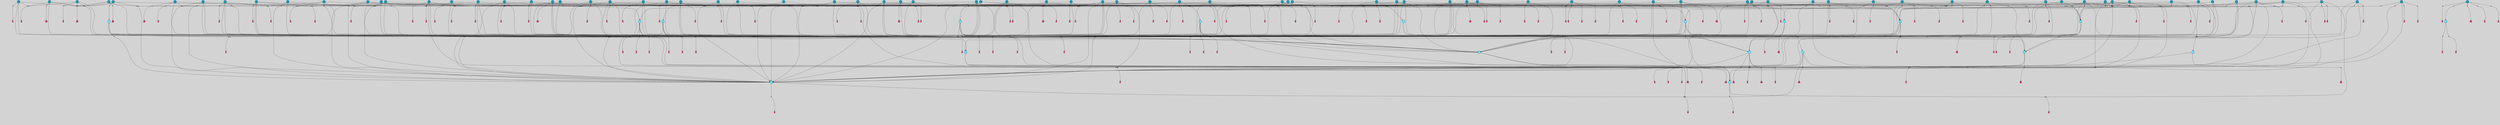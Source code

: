 // File exported with GEGELATI v1.3.1
// On the 2024-04-08 17:49:21
// With the File::TPGGraphDotExporter
digraph{
	graph[pad = "0.212, 0.055" bgcolor = lightgray]
	node[shape=circle style = filled label = ""]
		T3 [fillcolor="#66ddff"]
		T4 [fillcolor="#66ddff"]
		T7 [fillcolor="#66ddff"]
		T9 [fillcolor="#66ddff"]
		T11 [fillcolor="#66ddff"]
		T24 [fillcolor="#66ddff"]
		T27 [fillcolor="#1199bb"]
		T54 [fillcolor="#66ddff"]
		T129 [fillcolor="#66ddff"]
		T130 [fillcolor="#66ddff"]
		T164 [fillcolor="#66ddff"]
		T207 [fillcolor="#66ddff"]
		T250 [fillcolor="#66ddff"]
		T264 [fillcolor="#1199bb"]
		T311 [fillcolor="#66ddff"]
		T317 [fillcolor="#66ddff"]
		T318 [fillcolor="#1199bb"]
		T344 [fillcolor="#1199bb"]
		T365 [fillcolor="#66ddff"]
		T430 [fillcolor="#1199bb"]
		T455 [fillcolor="#66ddff"]
		T503 [fillcolor="#1199bb"]
		T519 [fillcolor="#1199bb"]
		T523 [fillcolor="#66ddff"]
		T542 [fillcolor="#1199bb"]
		T546 [fillcolor="#1199bb"]
		T563 [fillcolor="#1199bb"]
		T567 [fillcolor="#1199bb"]
		T573 [fillcolor="#1199bb"]
		T575 [fillcolor="#1199bb"]
		T577 [fillcolor="#1199bb"]
		T579 [fillcolor="#1199bb"]
		T585 [fillcolor="#1199bb"]
		T588 [fillcolor="#1199bb"]
		T593 [fillcolor="#1199bb"]
		T598 [fillcolor="#1199bb"]
		T601 [fillcolor="#1199bb"]
		T603 [fillcolor="#1199bb"]
		T604 [fillcolor="#1199bb"]
		T608 [fillcolor="#1199bb"]
		T610 [fillcolor="#1199bb"]
		T611 [fillcolor="#1199bb"]
		T612 [fillcolor="#1199bb"]
		T613 [fillcolor="#1199bb"]
		T615 [fillcolor="#1199bb"]
		T620 [fillcolor="#1199bb"]
		T627 [fillcolor="#1199bb"]
		T629 [fillcolor="#1199bb"]
		T630 [fillcolor="#1199bb"]
		T633 [fillcolor="#1199bb"]
		T643 [fillcolor="#1199bb"]
		T644 [fillcolor="#1199bb"]
		T650 [fillcolor="#1199bb"]
		T652 [fillcolor="#1199bb"]
		T653 [fillcolor="#1199bb"]
		T654 [fillcolor="#1199bb"]
		T655 [fillcolor="#1199bb"]
		T656 [fillcolor="#1199bb"]
		T657 [fillcolor="#1199bb"]
		T321 [fillcolor="#1199bb"]
		T658 [fillcolor="#1199bb"]
		T659 [fillcolor="#1199bb"]
		T660 [fillcolor="#1199bb"]
		T661 [fillcolor="#1199bb"]
		T662 [fillcolor="#66ddff"]
		T663 [fillcolor="#1199bb"]
		T665 [fillcolor="#1199bb"]
		T666 [fillcolor="#1199bb"]
		T668 [fillcolor="#66ddff"]
		T669 [fillcolor="#1199bb"]
		T670 [fillcolor="#1199bb"]
		T671 [fillcolor="#1199bb"]
		T673 [fillcolor="#1199bb"]
		T675 [fillcolor="#1199bb"]
		T676 [fillcolor="#1199bb"]
		T679 [fillcolor="#1199bb"]
		T680 [fillcolor="#1199bb"]
		T681 [fillcolor="#1199bb"]
		T682 [fillcolor="#1199bb"]
		T683 [fillcolor="#1199bb"]
		T686 [fillcolor="#1199bb"]
		T688 [fillcolor="#1199bb"]
		T689 [fillcolor="#1199bb"]
		T691 [fillcolor="#1199bb"]
		T692 [fillcolor="#1199bb"]
		T693 [fillcolor="#1199bb"]
		T694 [fillcolor="#1199bb"]
		T695 [fillcolor="#1199bb"]
		T696 [fillcolor="#1199bb"]
		T697 [fillcolor="#1199bb"]
		T698 [fillcolor="#1199bb"]
		T699 [fillcolor="#1199bb"]
		T700 [fillcolor="#1199bb"]
		T701 [fillcolor="#1199bb"]
		T702 [fillcolor="#1199bb"]
		T703 [fillcolor="#1199bb"]
		T704 [fillcolor="#1199bb"]
		T705 [fillcolor="#1199bb"]
		T706 [fillcolor="#1199bb"]
		T707 [fillcolor="#1199bb"]
		T708 [fillcolor="#1199bb"]
		T709 [fillcolor="#1199bb"]
		P7851 [fillcolor="#cccccc" shape=point] //6|
		I7851 [shape=box style=invis label="6|1&2|6#1|7&#92;n10|7&2|0#1|5&#92;n9|4&0|1#2|2&#92;n8|6&0|0#1|0&#92;n"]
		P7851 -> I7851[style=invis]
		A5724 [fillcolor="#ff3366" shape=box margin=0.03 width=0 height=0 label="3"]
		T3 -> P7851 -> A5724
		P7852 [fillcolor="#cccccc" shape=point] //3|
		I7852 [shape=box style=invis label="7|6&2|4#0|2&#92;n10|3&2|7#1|4&#92;n11|6&0|4#0|1&#92;n7|1&0|0#2|6&#92;n7|6&0|3#2|6&#92;n4|0&2|6#0|1&#92;n4|4&2|5#0|2&#92;n4|6&0|4#2|7&#92;n10|0&2|3#1|5&#92;n2|6&0|5#0|2&#92;n1|0&2|3#0|7&#92;n1|6&2|0#0|5&#92;n6|2&0|1#0|7&#92;n9|2&0|3#2|7&#92;n5|3&0|6#0|6&#92;n1|7&2|5#2|3&#92;n8|1&2|7#0|6&#92;n1|0&2|5#2|1&#92;n7|1&2|2#2|5&#92;n7|4&2|6#0|3&#92;n"]
		P7852 -> I7852[style=invis]
		A5725 [fillcolor="#ff3366" shape=box margin=0.03 width=0 height=0 label="4"]
		T3 -> P7852 -> A5725
		P7853 [fillcolor="#cccccc" shape=point] //7|
		I7853 [shape=box style=invis label="0|2&2|4#2|6&#92;n5|3&0|6#0|1&#92;n4|7&2|6#0|5&#92;n7|6&0|7#0|5&#92;n10|7&2|2#1|1&#92;n"]
		P7853 -> I7853[style=invis]
		A5726 [fillcolor="#ff3366" shape=box margin=0.03 width=0 height=0 label="4"]
		T4 -> P7853 -> A5726
		P7854 [fillcolor="#cccccc" shape=point] //0|
		I7854 [shape=box style=invis label="2|5&0|1#0|6&#92;n6|1&2|2#2|7&#92;n8|0&0|3#1|4&#92;n4|3&2|5#2|4&#92;n8|1&2|4#0|0&#92;n6|6&0|1#2|6&#92;n11|7&2|4#2|5&#92;n6|2&2|4#0|2&#92;n8|5&2|4#2|4&#92;n2|1&2|1#2|2&#92;n2|7&2|5#2|6&#92;n9|7&0|5#0|4&#92;n1|2&0|5#2|6&#92;n4|2&2|3#2|7&#92;n3|3&2|1#0|2&#92;n"]
		P7854 -> I7854[style=invis]
		A5727 [fillcolor="#ff3366" shape=box margin=0.03 width=0 height=0 label="5"]
		T4 -> P7854 -> A5727
		P7855 [fillcolor="#cccccc" shape=point] //-3|
		I7855 [shape=box style=invis label="1|6&2|7#0|7&#92;n10|2&0|7#1|3&#92;n9|6&2|7#2|2&#92;n5|3&0|7#0|7&#92;n1|6&2|3#0|0&#92;n2|3&2|3#2|2&#92;n5|1&2|6#0|6&#92;n"]
		P7855 -> I7855[style=invis]
		A5728 [fillcolor="#ff3366" shape=box margin=0.03 width=0 height=0 label="7"]
		T7 -> P7855 -> A5728
		P7856 [fillcolor="#cccccc" shape=point] //5|
		I7856 [shape=box style=invis label="0|5&2|3#0|1&#92;n0|6&2|1#2|4&#92;n6|2&2|6#0|7&#92;n7|4&0|3#0|1&#92;n5|4&0|7#1|6&#92;n9|1&0|5#2|2&#92;n6|3&2|3#1|7&#92;n11|7&2|4#1|6&#92;n2|5&0|1#0|0&#92;n4|7&0|0#0|2&#92;n6|2&0|6#0|0&#92;n2|1&2|6#2|4&#92;n10|0&2|0#1|0&#92;n6|6&2|4#0|6&#92;n"]
		P7856 -> I7856[style=invis]
		A5729 [fillcolor="#ff3366" shape=box margin=0.03 width=0 height=0 label="8"]
		T7 -> P7856 -> A5729
		P7857 [fillcolor="#cccccc" shape=point] //-6|
		I7857 [shape=box style=invis label="11|1&0|7#2|0&#92;n10|4&0|1#1|0&#92;n4|3&2|4#2|1&#92;n0|5&2|0#0|0&#92;n6|1&0|0#0|3&#92;n8|2&2|0#0|4&#92;n11|4&2|0#1|6&#92;n7|0&2|6#2|3&#92;n5|3&2|6#2|0&#92;n2|0&2|0#0|4&#92;n"]
		P7857 -> I7857[style=invis]
		A5730 [fillcolor="#ff3366" shape=box margin=0.03 width=0 height=0 label="9"]
		T9 -> P7857 -> A5730
		P7858 [fillcolor="#cccccc" shape=point] //2|
		I7858 [shape=box style=invis label="6|3&2|7#1|4&#92;n8|6&0|0#2|5&#92;n2|1&0|2#0|3&#92;n8|7&0|6#0|4&#92;n2|1&2|0#0|1&#92;n0|0&2|2#2|3&#92;n6|6&0|7#2|1&#92;n6|1&0|7#2|6&#92;n5|4&2|7#0|4&#92;n0|3&0|4#2|0&#92;n11|0&2|0#2|5&#92;n4|5&2|5#2|4&#92;n5|7&0|6#0|4&#92;n9|7&2|5#0|3&#92;n5|4&2|1#0|3&#92;n5|3&0|1#1|7&#92;n0|4&0|3#2|5&#92;n"]
		P7858 -> I7858[style=invis]
		A5731 [fillcolor="#ff3366" shape=box margin=0.03 width=0 height=0 label="10"]
		T9 -> P7858 -> A5731
		P7859 [fillcolor="#cccccc" shape=point] //6|
		I7859 [shape=box style=invis label="3|0&2|7#2|2&#92;n3|2&0|4#2|5&#92;n5|1&0|2#1|0&#92;n8|7&0|1#2|0&#92;n8|5&0|3#0|6&#92;n0|2&0|2#2|3&#92;n1|5&2|5#0|5&#92;n5|6&0|6#0|7&#92;n6|7&0|0#2|6&#92;n1|2&2|3#0|0&#92;n7|7&2|3#0|4&#92;n0|7&2|7#0|6&#92;n1|0&2|2#2|7&#92;n4|4&0|1#0|0&#92;n"]
		P7859 -> I7859[style=invis]
		A5732 [fillcolor="#ff3366" shape=box margin=0.03 width=0 height=0 label="11"]
		T11 -> P7859 -> A5732
		P7860 [fillcolor="#cccccc" shape=point] //-4|
		I7860 [shape=box style=invis label="4|1&0|4#2|6&#92;n1|2&2|2#2|0&#92;n1|2&2|0#0|6&#92;n8|4&2|3#2|5&#92;n5|5&2|1#1|0&#92;n"]
		P7860 -> I7860[style=invis]
		A5733 [fillcolor="#ff3366" shape=box margin=0.03 width=0 height=0 label="12"]
		T11 -> P7860 -> A5733
		P7861 [fillcolor="#cccccc" shape=point] //-3|
		I7861 [shape=box style=invis label="8|1&2|3#0|5&#92;n0|6&0|5#0|5&#92;n3|7&2|1#0|6&#92;n3|5&0|1#0|0&#92;n9|5&2|0#0|4&#92;n3|5&0|2#0|3&#92;n10|6&2|4#1|0&#92;n9|4&2|7#2|6&#92;n1|7&2|5#2|2&#92;n"]
		P7861 -> I7861[style=invis]
		A5734 [fillcolor="#ff3366" shape=box margin=0.03 width=0 height=0 label="5"]
		T4 -> P7861 -> A5734
		P7862 [fillcolor="#cccccc" shape=point] //1|
		I7862 [shape=box style=invis label="5|1&0|6#2|7&#92;n2|4&0|4#2|2&#92;n0|6&0|5#0|4&#92;n10|6&2|5#1|6&#92;n9|3&0|1#1|7&#92;n10|3&2|2#1|0&#92;n5|0&0|0#2|1&#92;n11|3&2|3#1|5&#92;n10|3&0|1#1|0&#92;n2|4&0|1#0|1&#92;n0|2&0|3#2|4&#92;n9|2&2|1#2|5&#92;n11|7&2|6#2|6&#92;n"]
		P7862 -> I7862[style=invis]
		T24 -> P7862 -> T7
		P7863 [fillcolor="#cccccc" shape=point] //5|
		I7863 [shape=box style=invis label="3|0&2|0#0|1&#92;n3|0&0|7#0|1&#92;n5|3&0|2#2|6&#92;n4|4&2|4#2|6&#92;n11|2&0|7#1|6&#92;n2|7&2|2#2|5&#92;n9|3&2|6#2|7&#92;n7|7&0|0#0|4&#92;n6|1&2|4#2|3&#92;n5|4&2|0#1|6&#92;n1|3&0|7#0|4&#92;n"]
		P7863 -> I7863[style=invis]
		A5735 [fillcolor="#ff3366" shape=box margin=0.03 width=0 height=0 label="7"]
		T24 -> P7863 -> A5735
		P7864 [fillcolor="#cccccc" shape=point] //-2|
		I7864 [shape=box style=invis label="4|1&0|4#0|3&#92;n4|2&0|5#2|0&#92;n5|5&2|6#0|5&#92;n1|4&0|1#0|2&#92;n6|3&2|7#1|5&#92;n0|4&2|0#0|3&#92;n8|5&2|5#1|2&#92;n10|7&2|7#1|1&#92;n3|4&0|0#2|1&#92;n3|6&2|5#2|5&#92;n8|3&0|1#0|7&#92;n10|0&2|7#1|3&#92;n4|1&2|4#0|1&#92;n9|3&2|0#0|4&#92;n3|6&2|0#0|4&#92;n1|2&0|6#2|1&#92;n4|0&2|1#2|2&#92;n"]
		P7864 -> I7864[style=invis]
		A5736 [fillcolor="#ff3366" shape=box margin=0.03 width=0 height=0 label="14"]
		T24 -> P7864 -> A5736
		P7865 [fillcolor="#cccccc" shape=point] //2|
		I7865 [shape=box style=invis label="9|1&2|3#0|1&#92;n5|2&2|0#2|4&#92;n3|6&2|5#2|7&#92;n7|0&2|5#0|4&#92;n1|2&0|3#0|5&#92;n7|3&2|7#0|0&#92;n"]
		P7865 -> I7865[style=invis]
		A5737 [fillcolor="#ff3366" shape=box margin=0.03 width=0 height=0 label="2"]
		T27 -> P7865 -> A5737
		P7866 [fillcolor="#cccccc" shape=point] //-6|
		I7866 [shape=box style=invis label="7|5&0|4#0|4&#92;n11|0&2|5#2|1&#92;n"]
		P7866 -> I7866[style=invis]
		A5738 [fillcolor="#ff3366" shape=box margin=0.03 width=0 height=0 label="3"]
		T27 -> P7866 -> A5738
		T27 -> P7852
		T27 -> P7854
		P7867 [fillcolor="#cccccc" shape=point] //0|
		I7867 [shape=box style=invis label="4|0&0|3#2|7&#92;n10|2&0|3#1|7&#92;n3|5&0|2#0|3&#92;n4|5&0|0#2|1&#92;n10|7&2|0#1|2&#92;n5|3&2|3#1|6&#92;n9|5&2|0#0|4&#92;n5|4&2|7#0|2&#92;n10|3&2|7#1|4&#92;n7|2&0|1#2|6&#92;n8|6&0|5#0|5&#92;n8|7&2|3#0|5&#92;n2|6&2|4#0|0&#92;n"]
		P7867 -> I7867[style=invis]
		A5739 [fillcolor="#ff3366" shape=box margin=0.03 width=0 height=0 label="5"]
		T27 -> P7867 -> A5739
		P7868 [fillcolor="#cccccc" shape=point] //8|
		I7868 [shape=box style=invis label="9|0&0|1#2|0&#92;n10|1&2|5#1|4&#92;n8|2&2|6#0|4&#92;n2|4&2|5#2|3&#92;n4|2&2|2#0|2&#92;n7|5&0|2#0|0&#92;n8|2&2|1#1|3&#92;n8|7&0|7#2|1&#92;n1|1&0|0#0|7&#92;n5|6&2|5#1|0&#92;n6|6&2|5#0|0&#92;n11|4&0|3#2|6&#92;n4|2&2|4#0|7&#92;n5|6&0|1#2|0&#92;n11|3&0|2#0|7&#92;n"]
		P7868 -> I7868[style=invis]
		A5740 [fillcolor="#ff3366" shape=box margin=0.03 width=0 height=0 label="6"]
		T54 -> P7868 -> A5740
		T54 -> P7863
		P7869 [fillcolor="#cccccc" shape=point] //-10|
		I7869 [shape=box style=invis label="3|6&0|0#0|4&#92;n4|1&2|4#0|1&#92;n5|1&0|1#0|4&#92;n5|5&2|6#0|5&#92;n6|5&0|6#0|3&#92;n11|1&2|0#0|1&#92;n0|7&2|0#0|3&#92;n1|2&0|6#0|1&#92;n8|0&0|4#2|0&#92;n0|4&0|7#2|7&#92;n7|0&2|7#1|3&#92;n3|1&0|5#2|5&#92;n5|1&0|4#0|3&#92;n2|2&0|2#0|0&#92;n8|3&0|1#0|7&#92;n3|0&0|3#0|5&#92;n7|2&0|5#2|0&#92;n6|3&2|7#1|5&#92;n4|7&2|7#2|1&#92;n"]
		P7869 -> I7869[style=invis]
		A5741 [fillcolor="#ff3366" shape=box margin=0.03 width=0 height=0 label="14"]
		T54 -> P7869 -> A5741
		T54 -> P7856
		T129 -> P7868
		T129 -> P7863
		P7870 [fillcolor="#cccccc" shape=point] //10|
		I7870 [shape=box style=invis label="4|5&2|7#2|1&#92;n1|7&2|3#0|6&#92;n3|5&2|2#0|3&#92;n10|3&0|7#1|4&#92;n7|1&0|4#2|6&#92;n10|2&0|3#1|7&#92;n9|5&2|0#0|4&#92;n4|0&0|3#2|7&#92;n11|4&2|6#1|2&#92;n5|4&2|7#0|2&#92;n2|6&2|4#0|0&#92;n6|5&0|7#2|1&#92;n5|3&2|3#1|6&#92;n10|7&2|0#1|2&#92;n"]
		P7870 -> I7870[style=invis]
		A5742 [fillcolor="#ff3366" shape=box margin=0.03 width=0 height=0 label="5"]
		T129 -> P7870 -> A5742
		P7871 [fillcolor="#cccccc" shape=point] //5|
		I7871 [shape=box style=invis label="9|4&2|3#1|3&#92;n0|4&2|4#0|5&#92;n6|1&2|6#2|5&#92;n4|0&0|5#2|0&#92;n"]
		P7871 -> I7871[style=invis]
		A5743 [fillcolor="#ff3366" shape=box margin=0.03 width=0 height=0 label="7"]
		T129 -> P7871 -> A5743
		P7872 [fillcolor="#cccccc" shape=point] //6|
		I7872 [shape=box style=invis label="9|4&2|7#0|6&#92;n8|4&0|1#1|0&#92;n1|3&0|0#2|1&#92;n2|4&0|6#2|2&#92;n5|1&2|5#0|7&#92;n3|0&0|3#2|6&#92;n2|2&2|6#0|2&#92;n8|4&0|4#2|2&#92;n5|1&2|4#0|3&#92;n9|4&0|6#0|6&#92;n5|0&2|2#1|5&#92;n11|7&0|0#1|1&#92;n0|4&0|3#0|3&#92;n7|7&2|4#2|5&#92;n1|5&0|1#2|1&#92;n"]
		P7872 -> I7872[style=invis]
		A5744 [fillcolor="#ff3366" shape=box margin=0.03 width=0 height=0 label="1"]
		T129 -> P7872 -> A5744
		P7873 [fillcolor="#cccccc" shape=point] //-5|
		I7873 [shape=box style=invis label="10|6&2|5#1|6&#92;n9|3&0|1#1|7&#92;n2|4&0|1#0|1&#92;n11|3&0|7#1|6&#92;n5|1&0|6#2|7&#92;n8|0&0|0#0|1&#92;n0|6&0|7#0|4&#92;n6|7&2|6#2|6&#92;n11|0&2|3#0|5&#92;n"]
		P7873 -> I7873[style=invis]
		T130 -> P7873 -> T7
		P7874 [fillcolor="#cccccc" shape=point] //9|
		I7874 [shape=box style=invis label="9|0&2|4#1|2&#92;n10|3&0|5#1|7&#92;n"]
		P7874 -> I7874[style=invis]
		A5745 [fillcolor="#ff3366" shape=box margin=0.03 width=0 height=0 label="3"]
		T130 -> P7874 -> A5745
		P7875 [fillcolor="#cccccc" shape=point] //4|
		I7875 [shape=box style=invis label="7|1&2|6#1|3&#92;n10|1&0|3#1|6&#92;n8|5&2|3#2|1&#92;n11|5&0|0#2|6&#92;n4|1&0|6#0|0&#92;n11|1&0|2#0|3&#92;n2|0&2|1#0|7&#92;n"]
		P7875 -> I7875[style=invis]
		A5746 [fillcolor="#ff3366" shape=box margin=0.03 width=0 height=0 label="2"]
		T130 -> P7875 -> A5746
		P7876 [fillcolor="#cccccc" shape=point] //-10|
		I7876 [shape=box style=invis label="8|4&0|2#0|1&#92;n5|3&2|6#2|7&#92;n3|1&2|7#0|6&#92;n4|7&0|4#0|2&#92;n1|7&2|6#0|4&#92;n10|5&2|1#1|5&#92;n4|0&0|7#0|7&#92;n6|6&0|0#0|1&#92;n10|4&2|1#1|0&#92;n"]
		P7876 -> I7876[style=invis]
		A5747 [fillcolor="#ff3366" shape=box margin=0.03 width=0 height=0 label="5"]
		T130 -> P7876 -> A5747
		T164 -> P7854
		P7877 [fillcolor="#cccccc" shape=point] //-1|
		I7877 [shape=box style=invis label="6|4&0|4#2|4&#92;n4|5&2|5#2|4&#92;n9|7&2|5#0|3&#92;n3|7&2|6#0|6&#92;n8|7&0|6#0|4&#92;n2|1&2|0#0|1&#92;n8|6&0|0#2|5&#92;n2|1&0|2#0|3&#92;n6|1&0|7#2|6&#92;n6|3&0|1#1|6&#92;n5|4&2|7#0|4&#92;n0|7&0|4#2|0&#92;n11|0&2|0#2|5&#92;n3|7&2|0#2|7&#92;n8|3&2|7#1|4&#92;n5|7&0|6#0|4&#92;n0|0&2|3#2|3&#92;n5|4&2|1#0|3&#92;n0|4&0|3#2|5&#92;n"]
		P7877 -> I7877[style=invis]
		A5748 [fillcolor="#ff3366" shape=box margin=0.03 width=0 height=0 label="10"]
		T164 -> P7877 -> A5748
		P7878 [fillcolor="#cccccc" shape=point] //-7|
		I7878 [shape=box style=invis label="6|1&0|2#0|3&#92;n1|2&0|1#2|0&#92;n10|3&2|2#1|1&#92;n0|1&0|2#0|7&#92;n4|6&2|7#2|4&#92;n6|0&2|7#0|6&#92;n"]
		P7878 -> I7878[style=invis]
		A5749 [fillcolor="#ff3366" shape=box margin=0.03 width=0 height=0 label="7"]
		T164 -> P7878 -> A5749
		P7879 [fillcolor="#cccccc" shape=point] //-6|
		I7879 [shape=box style=invis label="11|7&0|1#0|6&#92;n3|5&0|1#0|3&#92;n1|5&0|5#0|6&#92;n1|7&2|5#2|2&#92;n0|0&0|2#2|2&#92;n4|4&0|1#0|5&#92;n6|4&2|2#0|2&#92;n0|6&2|5#0|5&#92;n0|3&2|2#2|6&#92;n"]
		P7879 -> I7879[style=invis]
		A5750 [fillcolor="#ff3366" shape=box margin=0.03 width=0 height=0 label="5"]
		T164 -> P7879 -> A5750
		P7880 [fillcolor="#cccccc" shape=point] //4|
		I7880 [shape=box style=invis label="4|3&0|6#0|3&#92;n5|7&2|3#2|2&#92;n5|6&0|7#1|2&#92;n1|4&2|6#0|3&#92;n8|4&2|1#2|5&#92;n9|5&2|4#1|4&#92;n2|4&0|5#0|7&#92;n10|0&0|6#1|3&#92;n3|0&0|6#0|2&#92;n2|7&2|7#2|6&#92;n5|2&0|5#1|5&#92;n10|4&2|5#1|7&#92;n4|0&0|4#2|4&#92;n11|1&0|4#2|6&#92;n10|6&2|0#1|4&#92;n9|7&0|3#1|4&#92;n4|5&2|7#0|6&#92;n11|5&2|6#2|3&#92;n0|3&0|5#0|1&#92;n"]
		P7880 -> I7880[style=invis]
		A5751 [fillcolor="#ff3366" shape=box margin=0.03 width=0 height=0 label="13"]
		T164 -> P7880 -> A5751
		P7881 [fillcolor="#cccccc" shape=point] //7|
		I7881 [shape=box style=invis label="7|0&2|1#2|0&#92;n9|7&2|1#1|7&#92;n8|2&0|1#1|0&#92;n6|6&0|2#1|1&#92;n2|2&0|5#0|0&#92;n5|7&0|0#2|1&#92;n5|1&2|5#1|5&#92;n4|7&2|4#2|3&#92;n10|5&2|2#1|5&#92;n1|3&2|2#2|0&#92;n10|2&2|6#1|5&#92;n"]
		P7881 -> I7881[style=invis]
		A5752 [fillcolor="#ff3366" shape=box margin=0.03 width=0 height=0 label="1"]
		T207 -> P7881 -> A5752
		P7882 [fillcolor="#cccccc" shape=point] //-3|
		I7882 [shape=box style=invis label="3|7&0|0#0|2&#92;n11|5&0|1#1|1&#92;n4|1&0|6#2|6&#92;n4|0&0|1#0|5&#92;n"]
		P7882 -> I7882[style=invis]
		T207 -> P7882 -> T24
		P7883 [fillcolor="#cccccc" shape=point] //5|
		I7883 [shape=box style=invis label="8|1&2|6#0|6&#92;n3|0&0|7#0|1&#92;n11|3&0|2#2|6&#92;n4|4&2|4#2|6&#92;n11|2&0|7#1|6&#92;n2|7&2|2#2|5&#92;n7|7&0|0#0|4&#92;n6|1&2|4#2|3&#92;n5|4&2|0#1|6&#92;n3|0&2|0#0|1&#92;n1|3&0|7#0|4&#92;n"]
		P7883 -> I7883[style=invis]
		A5753 [fillcolor="#ff3366" shape=box margin=0.03 width=0 height=0 label="7"]
		T207 -> P7883 -> A5753
		P7884 [fillcolor="#cccccc" shape=point] //5|
		I7884 [shape=box style=invis label="10|4&2|6#1|2&#92;n8|4&0|1#1|0&#92;n0|4&2|6#0|0&#92;n8|4&2|5#2|1&#92;n7|5&2|5#1|0&#92;n3|6&0|6#2|2&#92;n1|7&0|7#0|5&#92;n2|0&0|7#2|4&#92;n9|4&2|6#2|7&#92;n2|6&2|2#0|0&#92;n11|7&2|7#0|7&#92;n5|5&0|0#0|1&#92;n10|1&0|0#1|0&#92;n7|3&0|1#2|5&#92;n9|2&2|7#1|5&#92;n9|0&2|5#1|2&#92;n1|6&2|4#2|2&#92;n3|3&2|2#0|7&#92;n1|6&2|0#0|0&#92;n6|4&2|6#1|0&#92;n"]
		P7884 -> I7884[style=invis]
		A5754 [fillcolor="#ff3366" shape=box margin=0.03 width=0 height=0 label="1"]
		T207 -> P7884 -> A5754
		P7885 [fillcolor="#cccccc" shape=point] //7|
		I7885 [shape=box style=invis label="6|1&2|6#2|7&#92;n7|0&2|4#2|3&#92;n3|3&0|7#0|6&#92;n5|4&0|2#2|4&#92;n8|5&2|6#2|7&#92;n0|0&2|3#0|3&#92;n5|4&2|4#2|6&#92;n"]
		P7885 -> I7885[style=invis]
		T207 -> P7885 -> T4
		P7886 [fillcolor="#cccccc" shape=point] //8|
		I7886 [shape=box style=invis label="5|4&2|1#1|0&#92;n3|0&0|3#2|0&#92;n3|7&2|2#0|6&#92;n6|6&0|2#2|4&#92;n0|0&0|2#0|6&#92;n"]
		P7886 -> I7886[style=invis]
		T250 -> P7886 -> T164
		P7887 [fillcolor="#cccccc" shape=point] //5|
		I7887 [shape=box style=invis label="3|0&2|0#2|1&#92;n3|0&0|7#0|1&#92;n5|3&0|2#2|6&#92;n4|4&2|4#2|6&#92;n5|4&2|0#1|6&#92;n2|7&2|2#2|5&#92;n1|3&0|7#0|4&#92;n11|6&2|2#0|7&#92;n7|7&0|0#0|4&#92;n6|1&2|4#2|3&#92;n11|0&0|7#1|6&#92;n9|3&2|6#2|7&#92;n"]
		P7887 -> I7887[style=invis]
		A5755 [fillcolor="#ff3366" shape=box margin=0.03 width=0 height=0 label="7"]
		T250 -> P7887 -> A5755
		P7888 [fillcolor="#cccccc" shape=point] //7|
		I7888 [shape=box style=invis label="7|4&2|7#0|4&#92;n4|6&0|1#2|5&#92;n2|1&2|3#0|0&#92;n4|3&2|0#0|1&#92;n0|0&2|7#2|7&#92;n7|7&0|5#2|3&#92;n5|0&2|1#2|2&#92;n10|0&0|4#1|2&#92;n4|4&0|7#0|0&#92;n6|7&0|2#0|1&#92;n1|4&2|5#0|4&#92;n"]
		P7888 -> I7888[style=invis]
		A5756 [fillcolor="#ff3366" shape=box margin=0.03 width=0 height=0 label="0"]
		T250 -> P7888 -> A5756
		T250 -> P7863
		P7889 [fillcolor="#cccccc" shape=point] //10|
		I7889 [shape=box style=invis label="6|1&2|4#2|3&#92;n3|0&0|7#0|1&#92;n5|3&0|2#2|6&#92;n4|4&0|4#2|6&#92;n5|4&2|0#1|6&#92;n10|5&0|6#1|5&#92;n2|5&2|1#2|2&#92;n1|3&0|7#0|4&#92;n3|0&2|0#0|1&#92;n11|2&0|5#1|6&#92;n9|3&2|6#2|7&#92;n7|7&0|0#0|4&#92;n"]
		P7889 -> I7889[style=invis]
		A5757 [fillcolor="#ff3366" shape=box margin=0.03 width=0 height=0 label="7"]
		T250 -> P7889 -> A5757
		P7890 [fillcolor="#cccccc" shape=point] //-2|
		I7890 [shape=box style=invis label="11|7&2|0#1|7&#92;n4|3&0|1#2|5&#92;n0|4&2|4#2|7&#92;n1|6&0|0#0|4&#92;n4|0&0|0#0|5&#92;n0|6&2|3#2|0&#92;n9|6&2|5#1|3&#92;n0|7&2|1#2|5&#92;n4|4&0|5#0|1&#92;n10|4&0|0#1|0&#92;n"]
		P7890 -> I7890[style=invis]
		A5758 [fillcolor="#ff3366" shape=box margin=0.03 width=0 height=0 label="12"]
		T264 -> P7890 -> A5758
		P7891 [fillcolor="#cccccc" shape=point] //-3|
		I7891 [shape=box style=invis label="7|2&2|4#0|2&#92;n4|1&2|6#0|1&#92;n11|6&0|4#0|1&#92;n7|1&0|0#2|6&#92;n6|2&0|1#0|7&#92;n10|3&2|7#1|4&#92;n3|5&2|3#0|1&#92;n4|4&2|5#0|2&#92;n4|6&0|4#2|7&#92;n2|5&0|5#0|2&#92;n10|0&2|3#1|4&#92;n0|1&2|7#0|6&#92;n7|6&0|3#2|6&#92;n1|3&0|6#2|0&#92;n5|3&0|6#0|6&#92;n1|4&2|5#2|3&#92;n1|6&2|0#0|5&#92;n9|2&0|3#2|7&#92;n7|1&2|2#2|5&#92;n"]
		P7891 -> I7891[style=invis]
		T264 -> P7891 -> T207
		P7892 [fillcolor="#cccccc" shape=point] //2|
		I7892 [shape=box style=invis label="4|1&0|4#2|6&#92;n5|5&2|1#1|0&#92;n1|0&2|0#0|6&#92;n8|4&2|3#2|5&#92;n"]
		P7892 -> I7892[style=invis]
		T264 -> P7892 -> T11
		P7893 [fillcolor="#cccccc" shape=point] //2|
		I7893 [shape=box style=invis label="11|0&2|3#0|7&#92;n10|4&2|5#1|6&#92;n4|7&0|2#2|3&#92;n6|0&2|6#0|6&#92;n9|0&0|7#0|5&#92;n7|2&2|4#1|2&#92;n5|1&2|6#2|7&#92;n"]
		P7893 -> I7893[style=invis]
		T311 -> P7893 -> T7
		P7894 [fillcolor="#cccccc" shape=point] //5|
		I7894 [shape=box style=invis label="5|4&2|0#1|6&#92;n3|0&0|7#0|1&#92;n5|3&0|2#2|6&#92;n11|2&0|7#1|6&#92;n2|7&2|2#2|5&#92;n9|3&2|6#2|7&#92;n7|7&0|0#0|4&#92;n6|1&2|4#2|3&#92;n3|0&2|0#0|1&#92;n1|3&2|7#0|4&#92;n"]
		P7894 -> I7894[style=invis]
		A5759 [fillcolor="#ff3366" shape=box margin=0.03 width=0 height=0 label="7"]
		T311 -> P7894 -> A5759
		T311 -> P7890
		P7895 [fillcolor="#cccccc" shape=point] //-1|
		I7895 [shape=box style=invis label="1|7&2|1#0|6&#92;n8|1&2|3#0|5&#92;n10|6&2|7#1|0&#92;n1|7&2|5#0|2&#92;n0|3&0|3#2|2&#92;n3|5&0|1#0|0&#92;n3|5&0|2#0|3&#92;n1|5&2|0#0|4&#92;n5|7&2|2#2|5&#92;n4|0&2|3#0|3&#92;n"]
		P7895 -> I7895[style=invis]
		T311 -> P7895 -> T3
		P7896 [fillcolor="#cccccc" shape=point] //2|
		I7896 [shape=box style=invis label="4|1&0|5#0|1&#92;n6|4&0|7#2|4&#92;n10|5&2|6#1|4&#92;n9|2&0|4#2|3&#92;n6|2&2|3#1|7&#92;n8|1&0|2#0|3&#92;n4|0&2|0#0|1&#92;n"]
		P7896 -> I7896[style=invis]
		T311 -> P7896 -> T54
		P7897 [fillcolor="#cccccc" shape=point] //7|
		I7897 [shape=box style=invis label="9|6&2|6#1|3&#92;n9|7&2|0#1|7&#92;n3|0&2|0#0|0&#92;n1|6&0|0#0|4&#92;n7|4&0|3#0|1&#92;n"]
		P7897 -> I7897[style=invis]
		A5760 [fillcolor="#ff3366" shape=box margin=0.03 width=0 height=0 label="12"]
		T318 -> P7897 -> A5760
		P7898 [fillcolor="#cccccc" shape=point] //-9|
		I7898 [shape=box style=invis label="7|1&0|0#2|6&#92;n1|6&0|4#2|7&#92;n7|6&2|4#0|2&#92;n10|7&2|1#1|3&#92;n7|6&0|3#2|6&#92;n4|0&2|2#2|1&#92;n1|0&0|5#2|3&#92;n6|1&2|6#1|1&#92;n7|4&2|6#1|0&#92;n9|5&0|1#0|2&#92;n9|2&0|3#0|7&#92;n6|0&2|7#0|6&#92;n10|5&2|3#1|5&#92;n10|0&2|7#1|4&#92;n1|0&2|3#0|7&#92;n5|2&0|6#0|6&#92;n2|6&0|1#0|2&#92;n7|4&2|5#0|3&#92;n3|6&2|4#0|5&#92;n1|6&2|0#0|5&#92;n"]
		P7898 -> I7898[style=invis]
		A5761 [fillcolor="#ff3366" shape=box margin=0.03 width=0 height=0 label="4"]
		T318 -> P7898 -> A5761
		P7899 [fillcolor="#cccccc" shape=point] //-7|
		I7899 [shape=box style=invis label="9|1&2|7#2|1&#92;n7|0&2|0#2|7&#92;n2|3&2|3#2|2&#92;n8|5&2|1#0|3&#92;n5|5&0|7#0|1&#92;n1|6&2|7#0|7&#92;n10|2&0|7#1|3&#92;n6|4&2|2#2|4&#92;n0|6&2|5#0|2&#92;n"]
		P7899 -> I7899[style=invis]
		A5762 [fillcolor="#ff3366" shape=box margin=0.03 width=0 height=0 label="7"]
		T318 -> P7899 -> A5762
		P7900 [fillcolor="#cccccc" shape=point] //3|
		I7900 [shape=box style=invis label="7|6&2|4#0|2&#92;n10|3&2|7#1|4&#92;n11|6&0|4#0|1&#92;n7|1&0|0#2|6&#92;n7|6&0|3#2|6&#92;n4|0&2|6#0|1&#92;n4|4&2|5#0|2&#92;n4|6&0|4#2|7&#92;n10|0&2|3#1|5&#92;n2|6&0|5#0|2&#92;n1|0&2|3#0|7&#92;n1|6&2|0#0|5&#92;n6|2&0|1#0|7&#92;n9|2&0|3#2|7&#92;n5|3&0|6#0|6&#92;n1|7&2|5#2|3&#92;n8|1&2|7#0|6&#92;n1|0&2|5#2|1&#92;n7|1&2|2#2|5&#92;n7|4&2|6#0|3&#92;n"]
		P7900 -> I7900[style=invis]
		A5763 [fillcolor="#ff3366" shape=box margin=0.03 width=0 height=0 label="4"]
		T317 -> P7900 -> A5763
		P7901 [fillcolor="#cccccc" shape=point] //6|
		I7901 [shape=box style=invis label="6|1&2|6#1|7&#92;n10|7&2|0#1|5&#92;n9|4&0|1#2|2&#92;n8|6&0|0#1|0&#92;n"]
		P7901 -> I7901[style=invis]
		A5764 [fillcolor="#ff3366" shape=box margin=0.03 width=0 height=0 label="3"]
		T317 -> P7901 -> A5764
		P7902 [fillcolor="#cccccc" shape=point] //-9|
		I7902 [shape=box style=invis label="11|5&0|0#2|6&#92;n8|5&2|3#2|1&#92;n7|1&0|6#1|3&#92;n11|4&0|2#0|1&#92;n9|0&2|7#1|6&#92;n10|1&0|3#1|6&#92;n0|3&0|4#2|5&#92;n5|7&2|3#1|6&#92;n2|0&2|1#0|7&#92;n"]
		P7902 -> I7902[style=invis]
		A5765 [fillcolor="#ff3366" shape=box margin=0.03 width=0 height=0 label="2"]
		T318 -> P7902 -> A5765
		P7903 [fillcolor="#cccccc" shape=point] //-1|
		I7903 [shape=box style=invis label="1|7&2|1#0|6&#92;n8|1&2|3#0|5&#92;n10|6&2|7#1|0&#92;n1|7&2|5#0|2&#92;n0|3&0|3#2|2&#92;n3|5&0|1#0|0&#92;n3|5&0|2#0|3&#92;n1|5&2|0#0|4&#92;n5|7&2|2#2|5&#92;n4|0&2|3#0|3&#92;n"]
		P7903 -> I7903[style=invis]
		T318 -> P7903 -> T317
		P7904 [fillcolor="#cccccc" shape=point] //-4|
		I7904 [shape=box style=invis label="7|2&2|4#0|2&#92;n4|1&2|6#0|1&#92;n0|1&2|7#0|6&#92;n6|2&0|1#0|7&#92;n10|3&2|7#1|4&#92;n3|5&2|3#0|1&#92;n4|4&2|5#0|2&#92;n4|6&0|4#2|7&#92;n2|5&0|5#0|2&#92;n10|0&2|3#1|4&#92;n11|6&0|4#0|1&#92;n7|6&0|3#2|6&#92;n1|3&0|6#2|0&#92;n5|3&0|6#0|6&#92;n1|4&2|5#2|3&#92;n1|1&2|0#0|5&#92;n9|2&0|3#2|7&#92;n7|1&2|2#2|5&#92;n"]
		P7904 -> I7904[style=invis]
		T344 -> P7904 -> T207
		T344 -> P7892
		T344 -> P7892
		P7905 [fillcolor="#cccccc" shape=point] //2|
		I7905 [shape=box style=invis label="11|2&2|1#2|2&#92;n0|1&0|0#0|6&#92;n9|2&0|4#2|2&#92;n9|7&2|0#0|0&#92;n4|5&0|6#2|7&#92;n6|7&0|2#0|1&#92;n5|6&0|2#1|0&#92;n11|6&2|1#2|1&#92;n11|0&0|0#2|3&#92;n8|4&0|7#1|1&#92;n11|3&0|7#1|6&#92;n9|2&2|1#2|5&#92;n11|7&0|2#0|2&#92;n"]
		P7905 -> I7905[style=invis]
		T365 -> P7905 -> T3
		P7906 [fillcolor="#cccccc" shape=point] //4|
		I7906 [shape=box style=invis label="7|1&0|6#0|1&#92;n6|7&2|7#1|7&#92;n10|1&2|1#1|1&#92;n9|6&2|2#1|4&#92;n4|7&0|4#2|2&#92;n9|6&0|5#1|1&#92;n10|0&2|6#1|6&#92;n5|1&0|1#2|3&#92;n10|1&0|5#1|0&#92;n3|4&2|3#0|0&#92;n8|2&0|5#2|4&#92;n1|6&2|0#0|0&#92;n2|3&0|1#2|6&#92;n5|2&2|2#1|6&#92;n2|2&0|1#2|1&#92;n3|1&2|7#0|3&#92;n6|7&2|3#0|4&#92;n"]
		P7906 -> I7906[style=invis]
		A5766 [fillcolor="#ff3366" shape=box margin=0.03 width=0 height=0 label="10"]
		T365 -> P7906 -> A5766
		P7907 [fillcolor="#cccccc" shape=point] //3|
		I7907 [shape=box style=invis label="4|7&0|7#2|7&#92;n11|5&2|6#0|2&#92;n5|5&2|6#2|0&#92;n3|2&0|6#0|3&#92;n10|2&2|5#1|5&#92;n9|4&2|3#1|5&#92;n2|5&2|7#2|4&#92;n11|3&2|5#1|0&#92;n7|0&0|7#2|1&#92;n1|2&0|5#0|1&#92;n"]
		P7907 -> I7907[style=invis]
		A5767 [fillcolor="#ff3366" shape=box margin=0.03 width=0 height=0 label="5"]
		T365 -> P7907 -> A5767
		P7908 [fillcolor="#cccccc" shape=point] //4|
		I7908 [shape=box style=invis label="4|3&0|2#2|3&#92;n9|4&0|7#0|5&#92;n9|2&2|3#0|4&#92;n10|4&2|5#1|7&#92;n7|2&2|6#2|1&#92;n7|2&2|4#1|2&#92;n2|5&2|6#2|6&#92;n2|0&2|7#0|3&#92;n4|5&0|2#2|4&#92;n5|1&2|1#2|7&#92;n"]
		P7908 -> I7908[style=invis]
		T430 -> P7908 -> T7
		T430 -> P7863
		P7909 [fillcolor="#cccccc" shape=point] //2|
		I7909 [shape=box style=invis label="7|5&0|2#0|0&#92;n10|6&2|1#1|3&#92;n0|4&2|2#0|2&#92;n7|0&2|4#1|2&#92;n9|0&2|1#1|0&#92;n10|7&0|1#1|5&#92;n4|4&0|7#2|7&#92;n"]
		P7909 -> I7909[style=invis]
		T430 -> P7909 -> T311
		P7910 [fillcolor="#cccccc" shape=point] //7|
		I7910 [shape=box style=invis label="3|4&2|2#2|2&#92;n9|7&2|5#0|2&#92;n11|5&2|2#2|7&#92;n9|0&2|1#1|5&#92;n8|0&2|1#0|0&#92;n"]
		P7910 -> I7910[style=invis]
		A5768 [fillcolor="#ff3366" shape=box margin=0.03 width=0 height=0 label="7"]
		T430 -> P7910 -> A5768
		P7911 [fillcolor="#cccccc" shape=point] //-7|
		I7911 [shape=box style=invis label="10|2&0|6#1|3&#92;n5|3&0|7#0|7&#92;n10|6&0|0#1|5&#92;n5|2&0|2#0|1&#92;n1|0&2|7#0|7&#92;n1|6&2|3#0|0&#92;n9|2&2|7#2|2&#92;n7|0&2|7#2|5&#92;n7|0&2|6#0|2&#92;n2|3&2|3#2|2&#92;n"]
		P7911 -> I7911[style=invis]
		A5769 [fillcolor="#ff3366" shape=box margin=0.03 width=0 height=0 label="7"]
		T430 -> P7911 -> A5769
		P7912 [fillcolor="#cccccc" shape=point] //2|
		I7912 [shape=box style=invis label="9|0&0|7#0|5&#92;n10|4&2|5#1|6&#92;n4|7&0|2#2|3&#92;n6|0&2|6#0|6&#92;n11|0&2|3#0|7&#92;n7|0&2|4#1|2&#92;n6|3&2|6#2|1&#92;n5|1&2|6#2|7&#92;n"]
		P7912 -> I7912[style=invis]
		T455 -> P7912 -> T7
		T455 -> P7896
		P7913 [fillcolor="#cccccc" shape=point] //4|
		I7913 [shape=box style=invis label="6|0&2|6#0|7&#92;n11|2&0|3#1|2&#92;n11|3&0|7#1|5&#92;n10|4&2|6#1|6&#92;n1|0&2|7#0|6&#92;n4|4&2|6#0|2&#92;n4|7&0|2#2|3&#92;n1|7&0|4#2|3&#92;n9|0&0|7#0|0&#92;n"]
		P7913 -> I7913[style=invis]
		T455 -> P7913 -> T7
		P7914 [fillcolor="#cccccc" shape=point] //-3|
		I7914 [shape=box style=invis label="6|1&0|5#0|3&#92;n10|0&2|7#1|6&#92;n0|1&0|2#0|7&#92;n6|2&0|3#2|7&#92;n4|6&2|7#2|4&#92;n"]
		P7914 -> I7914[style=invis]
		A5770 [fillcolor="#ff3366" shape=box margin=0.03 width=0 height=0 label="7"]
		T455 -> P7914 -> A5770
		P7915 [fillcolor="#cccccc" shape=point] //7|
		I7915 [shape=box style=invis label="10|5&0|6#1|7&#92;n4|3&2|6#0|3&#92;n8|4&0|6#1|2&#92;n3|0&2|0#2|3&#92;n5|6&2|3#0|4&#92;n0|7&2|1#0|5&#92;n8|7&2|2#2|5&#92;n9|1&0|0#1|0&#92;n10|1&2|1#1|4&#92;n3|3&2|7#0|4&#92;n5|2&2|3#0|4&#92;n2|0&2|6#2|2&#92;n1|7&0|1#0|7&#92;n"]
		P7915 -> I7915[style=invis]
		T455 -> P7915 -> T365
		P7916 [fillcolor="#cccccc" shape=point] //-1|
		I7916 [shape=box style=invis label="6|5&2|4#1|4&#92;n0|7&2|6#2|1&#92;n3|5&0|7#2|7&#92;n1|7&0|7#0|4&#92;n1|0&2|0#0|0&#92;n2|1&2|4#0|4&#92;n"]
		P7916 -> I7916[style=invis]
		T503 -> P7916 -> T7
		P7917 [fillcolor="#cccccc" shape=point] //8|
		I7917 [shape=box style=invis label="10|3&2|2#1|5&#92;n6|3&0|7#1|3&#92;n0|0&2|0#0|4&#92;n4|0&2|0#0|7&#92;n4|5&0|4#2|2&#92;n0|6&2|0#2|0&#92;n10|3&0|1#1|0&#92;n1|3&2|7#2|2&#92;n8|2&2|0#0|4&#92;n3|7&0|0#0|5&#92;n11|2&0|3#1|4&#92;n6|5&0|1#1|6&#92;n5|0&0|7#0|0&#92;n6|4&2|0#1|6&#92;n"]
		P7917 -> I7917[style=invis]
		A5771 [fillcolor="#ff3366" shape=box margin=0.03 width=0 height=0 label="9"]
		T503 -> P7917 -> A5771
		T503 -> P7905
		P7918 [fillcolor="#cccccc" shape=point] //10|
		I7918 [shape=box style=invis label="6|2&2|2#0|7&#92;n6|1&0|3#2|5&#92;n2|5&2|2#2|5&#92;n9|6&2|0#0|6&#92;n5|5&0|2#2|6&#92;n6|1&2|7#2|3&#92;n9|3&2|6#1|7&#92;n10|0&2|7#1|2&#92;n2|6&2|4#0|7&#92;n3|2&2|2#2|7&#92;n5|4&2|0#2|5&#92;n7|0&2|4#0|1&#92;n"]
		P7918 -> I7918[style=invis]
		A5772 [fillcolor="#ff3366" shape=box margin=0.03 width=0 height=0 label="7"]
		T503 -> P7918 -> A5772
		P7919 [fillcolor="#cccccc" shape=point] //1|
		I7919 [shape=box style=invis label="8|2&2|6#1|6&#92;n10|3&0|6#1|5&#92;n0|3&0|7#2|0&#92;n6|2&2|7#0|4&#92;n2|3&2|4#0|2&#92;n7|0&2|3#1|6&#92;n2|6&2|5#2|5&#92;n1|5&0|5#0|4&#92;n0|0&2|2#0|6&#92;n9|2&0|7#0|1&#92;n9|5&2|5#2|5&#92;n0|1&0|4#2|3&#92;n7|4&0|0#2|5&#92;n6|6&2|0#2|3&#92;n0|6&0|1#0|7&#92;n2|7&2|3#2|6&#92;n10|6&2|3#1|3&#92;n9|6&2|5#1|2&#92;n6|3&0|2#0|7&#92;n"]
		P7919 -> I7919[style=invis]
		T503 -> P7919 -> T455
		P7920 [fillcolor="#cccccc" shape=point] //1|
		I7920 [shape=box style=invis label="7|1&0|6#0|1&#92;n6|7&2|7#1|7&#92;n10|1&2|1#1|1&#92;n9|6&2|2#1|4&#92;n4|7&0|4#2|2&#92;n9|6&0|5#1|1&#92;n10|0&2|6#1|6&#92;n5|1&0|1#2|3&#92;n10|1&0|5#1|0&#92;n9|0&0|0#0|1&#92;n3|4&2|3#0|0&#92;n5|2&2|2#1|6&#92;n1|6&2|0#0|0&#92;n2|3&0|0#2|6&#92;n8|2&0|5#2|4&#92;n2|2&0|1#2|1&#92;n3|1&2|7#0|3&#92;n6|7&2|3#0|4&#92;n"]
		P7920 -> I7920[style=invis]
		A5773 [fillcolor="#ff3366" shape=box margin=0.03 width=0 height=0 label="10"]
		T519 -> P7920 -> A5773
		P7921 [fillcolor="#cccccc" shape=point] //-9|
		I7921 [shape=box style=invis label="2|0&2|0#2|1&#92;n4|4&2|4#2|6&#92;n9|1&0|3#1|7&#92;n5|3&0|2#2|6&#92;n2|7&2|2#2|5&#92;n5|4&2|0#1|6&#92;n3|0&0|7#0|1&#92;n1|3&0|7#0|4&#92;n11|6&2|2#0|7&#92;n7|7&0|0#0|4&#92;n11|0&0|7#1|6&#92;n9|3&2|6#2|7&#92;n"]
		P7921 -> I7921[style=invis]
		A5774 [fillcolor="#ff3366" shape=box margin=0.03 width=0 height=0 label="7"]
		T519 -> P7921 -> A5774
		P7922 [fillcolor="#cccccc" shape=point] //-3|
		I7922 [shape=box style=invis label="8|1&2|3#0|5&#92;n0|6&2|5#0|5&#92;n3|3&2|6#0|5&#92;n3|7&2|1#0|6&#92;n9|5&2|0#0|4&#92;n5|0&0|5#0|5&#92;n3|5&0|0#0|0&#92;n10|6&2|4#1|0&#92;n1|7&2|5#2|2&#92;n"]
		P7922 -> I7922[style=invis]
		A5775 [fillcolor="#ff3366" shape=box margin=0.03 width=0 height=0 label="5"]
		T519 -> P7922 -> A5775
		P7923 [fillcolor="#cccccc" shape=point] //3|
		I7923 [shape=box style=invis label="6|1&2|5#0|0&#92;n4|5&0|0#0|4&#92;n0|3&0|4#2|6&#92;n1|4&2|1#0|4&#92;n2|0&2|0#0|6&#92;n1|7&2|4#0|4&#92;n1|0&0|3#0|3&#92;n11|6&2|4#2|4&#92;n"]
		P7923 -> I7923[style=invis]
		T519 -> P7923 -> T4
		T519 -> P7915
		P7924 [fillcolor="#cccccc" shape=point] //-5|
		I7924 [shape=box style=invis label="6|4&0|3#2|2&#92;n6|0&2|7#0|0&#92;n1|6&2|7#2|4&#92;n6|1&0|2#0|3&#92;n3|7&0|6#0|2&#92;n"]
		P7924 -> I7924[style=invis]
		A5776 [fillcolor="#ff3366" shape=box margin=0.03 width=0 height=0 label="7"]
		T523 -> P7924 -> A5776
		P7925 [fillcolor="#cccccc" shape=point] //-3|
		I7925 [shape=box style=invis label="6|2&2|6#1|6&#92;n3|0&2|2#2|4&#92;n9|5&2|5#2|5&#92;n0|3&0|7#2|2&#92;n6|3&2|7#0|4&#92;n7|0&2|3#1|6&#92;n1|6&0|5#0|4&#92;n5|0&2|2#2|2&#92;n0|0&2|2#0|6&#92;n9|7&0|7#0|1&#92;n10|6&2|3#1|3&#92;n0|1&0|4#2|3&#92;n10|3&0|6#1|5&#92;n9|6&0|5#1|2&#92;n6|6&2|0#2|3&#92;n2|7&2|3#2|6&#92;n6|3&0|2#0|7&#92;n7|4&0|0#2|5&#92;n"]
		P7925 -> I7925[style=invis]
		A5777 [fillcolor="#ff3366" shape=box margin=0.03 width=0 height=0 label="0"]
		T523 -> P7925 -> A5777
		P7926 [fillcolor="#cccccc" shape=point] //9|
		I7926 [shape=box style=invis label="3|0&0|7#0|5&#92;n7|3&0|5#2|4&#92;n11|5&2|1#1|4&#92;n"]
		P7926 -> I7926[style=invis]
		A5778 [fillcolor="#ff3366" shape=box margin=0.03 width=0 height=0 label="3"]
		T523 -> P7926 -> A5778
		T523 -> P7915
		P7927 [fillcolor="#cccccc" shape=point] //-3|
		I7927 [shape=box style=invis label="3|0&2|0#0|1&#92;n1|3&0|7#0|4&#92;n6|6&2|4#2|3&#92;n2|7&2|2#2|5&#92;n11|2&0|7#1|6&#92;n7|7&0|0#0|1&#92;n5|3&0|2#2|6&#92;n5|4&2|0#1|6&#92;n3|0&0|7#0|1&#92;n"]
		P7927 -> I7927[style=invis]
		A5779 [fillcolor="#ff3366" shape=box margin=0.03 width=0 height=0 label="7"]
		T523 -> P7927 -> A5779
		T542 -> P7897
		P7928 [fillcolor="#cccccc" shape=point] //8|
		I7928 [shape=box style=invis label="7|1&0|0#2|6&#92;n1|6&0|4#2|7&#92;n7|6&2|0#0|2&#92;n10|7&2|1#1|3&#92;n7|6&0|3#2|6&#92;n4|0&2|2#2|1&#92;n1|0&0|5#2|3&#92;n6|1&2|6#1|1&#92;n7|4&2|6#1|0&#92;n9|5&0|1#0|2&#92;n7|4&2|5#0|3&#92;n6|0&2|7#0|6&#92;n10|5&2|3#1|5&#92;n10|0&2|7#1|4&#92;n1|0&2|3#0|7&#92;n5|2&0|6#0|6&#92;n2|6&0|1#0|2&#92;n9|2&0|3#0|7&#92;n3|6&2|4#0|5&#92;n1|6&2|0#0|5&#92;n"]
		P7928 -> I7928[style=invis]
		A5780 [fillcolor="#ff3366" shape=box margin=0.03 width=0 height=0 label="4"]
		T542 -> P7928 -> A5780
		P7929 [fillcolor="#cccccc" shape=point] //-8|
		I7929 [shape=box style=invis label="2|1&2|5#2|3&#92;n11|5&2|1#0|3&#92;n5|0&0|7#0|1&#92;n0|1&2|6#0|7&#92;n7|4&2|2#2|4&#92;n0|6&2|5#0|2&#92;n9|2&0|7#1|3&#92;n"]
		P7929 -> I7929[style=invis]
		A5781 [fillcolor="#ff3366" shape=box margin=0.03 width=0 height=0 label="7"]
		T542 -> P7929 -> A5781
		T542 -> P7903
		T542 -> P7915
		P7930 [fillcolor="#cccccc" shape=point] //10|
		I7930 [shape=box style=invis label="7|0&2|4#0|2&#92;n11|5&0|6#2|7&#92;n6|1&2|6#0|6&#92;n8|6&2|0#0|7&#92;n4|0&0|3#2|5&#92;n11|6&2|7#0|1&#92;n1|7&0|7#2|0&#92;n9|3&2|3#2|3&#92;n6|2&0|0#0|7&#92;n"]
		P7930 -> I7930[style=invis]
		T546 -> P7930 -> T7
		T546 -> P7915
		P7931 [fillcolor="#cccccc" shape=point] //7|
		I7931 [shape=box style=invis label="0|3&2|7#2|1&#92;n3|7&0|1#0|3&#92;n3|1&0|3#2|1&#92;n2|5&2|6#0|0&#92;n9|0&2|2#0|7&#92;n5|0&0|0#0|2&#92;n9|4&2|7#2|6&#92;n8|4&2|6#0|2&#92;n9|4&2|1#0|2&#92;n7|4&0|3#2|5&#92;n9|5&2|0#2|4&#92;n11|2&0|3#0|4&#92;n"]
		P7931 -> I7931[style=invis]
		A5782 [fillcolor="#ff3366" shape=box margin=0.03 width=0 height=0 label="5"]
		T546 -> P7931 -> A5782
		P7932 [fillcolor="#cccccc" shape=point] //6|
		I7932 [shape=box style=invis label="5|0&2|3#2|2&#92;n5|6&0|7#1|2&#92;n1|4&2|6#0|3&#92;n10|0&0|6#1|3&#92;n5|2&0|5#1|5&#92;n2|4&0|5#0|7&#92;n4|5&2|7#0|6&#92;n9|7&0|3#1|4&#92;n2|7&2|7#2|6&#92;n9|5&2|4#1|4&#92;n10|4&2|5#1|7&#92;n4|0&0|4#2|4&#92;n11|1&0|4#2|6&#92;n7|0&0|1#0|0&#92;n10|6&2|6#1|4&#92;n10|0&0|6#1|2&#92;n8|4&2|1#2|5&#92;n0|1&0|6#0|7&#92;n"]
		P7932 -> I7932[style=invis]
		A5783 [fillcolor="#ff3366" shape=box margin=0.03 width=0 height=0 label="13"]
		T546 -> P7932 -> A5783
		P7933 [fillcolor="#cccccc" shape=point] //-4|
		I7933 [shape=box style=invis label="1|2&0|0#2|1&#92;n5|1&2|2#2|0&#92;n0|7&0|7#2|1&#92;n10|1&0|6#1|7&#92;n2|4&0|6#0|2&#92;n0|7&2|7#2|3&#92;n2|7&2|1#2|1&#92;n8|7&2|7#1|0&#92;n3|3&2|1#0|5&#92;n4|5&0|3#2|3&#92;n4|4&0|5#2|4&#92;n4|0&2|2#0|1&#92;n1|6&2|4#2|5&#92;n4|0&0|7#2|6&#92;n0|0&2|5#0|5&#92;n"]
		P7933 -> I7933[style=invis]
		A5784 [fillcolor="#ff3366" shape=box margin=0.03 width=0 height=0 label="1"]
		T546 -> P7933 -> A5784
		P7934 [fillcolor="#cccccc" shape=point] //2|
		I7934 [shape=box style=invis label="0|2&2|6#2|6&#92;n7|0&2|7#1|7&#92;n10|7&0|5#1|6&#92;n0|5&2|7#0|4&#92;n3|1&0|1#2|6&#92;n4|7&0|2#0|6&#92;n"]
		P7934 -> I7934[style=invis]
		T563 -> P7934 -> T164
		T563 -> P7915
		P7935 [fillcolor="#cccccc" shape=point] //-3|
		I7935 [shape=box style=invis label="3|0&2|0#0|1&#92;n4|4&2|4#2|6&#92;n5|3&0|2#2|6&#92;n3|0&0|7#0|1&#92;n11|2&0|7#1|6&#92;n2|7&2|2#2|5&#92;n9|0&2|6#2|7&#92;n7|7&0|0#0|4&#92;n6|1&2|4#2|3&#92;n5|4&2|0#1|6&#92;n1|3&0|7#0|4&#92;n"]
		P7935 -> I7935[style=invis]
		A5785 [fillcolor="#ff3366" shape=box margin=0.03 width=0 height=0 label="7"]
		T563 -> P7935 -> A5785
		P7936 [fillcolor="#cccccc" shape=point] //9|
		I7936 [shape=box style=invis label="6|0&0|6#2|0&#92;n7|1&2|5#1|2&#92;n1|6&2|3#0|7&#92;n4|2&0|7#0|1&#92;n"]
		P7936 -> I7936[style=invis]
		A5786 [fillcolor="#ff3366" shape=box margin=0.03 width=0 height=0 label="2"]
		T563 -> P7936 -> A5786
		P7937 [fillcolor="#cccccc" shape=point] //-1|
		I7937 [shape=box style=invis label="0|7&2|6#2|1&#92;n8|3&0|5#2|5&#92;n3|5&0|7#2|7&#92;n2|1&2|4#0|4&#92;n0|5&0|3#2|4&#92;n1|0&0|7#0|4&#92;n6|5&2|4#1|4&#92;n11|7&2|2#2|2&#92;n"]
		P7937 -> I7937[style=invis]
		T567 -> P7937 -> T7
		T567 -> P7915
		P7938 [fillcolor="#cccccc" shape=point] //-6|
		I7938 [shape=box style=invis label="6|3&2|7#1|7&#92;n8|2&0|7#0|0&#92;n10|0&2|4#1|4&#92;n"]
		P7938 -> I7938[style=invis]
		T567 -> P7938 -> T7
		P7939 [fillcolor="#cccccc" shape=point] //9|
		I7939 [shape=box style=invis label="10|3&0|5#1|7&#92;n9|0&2|4#2|2&#92;n"]
		P7939 -> I7939[style=invis]
		A5787 [fillcolor="#ff3366" shape=box margin=0.03 width=0 height=0 label="3"]
		T567 -> P7939 -> A5787
		P7940 [fillcolor="#cccccc" shape=point] //-1|
		I7940 [shape=box style=invis label="11|6&2|2#2|7&#92;n0|7&0|3#2|2&#92;n3|6&0|7#0|5&#92;n6|0&2|0#0|2&#92;n10|3&2|2#1|1&#92;n"]
		P7940 -> I7940[style=invis]
		A5788 [fillcolor="#ff3366" shape=box margin=0.03 width=0 height=0 label="4"]
		T567 -> P7940 -> A5788
		P7941 [fillcolor="#cccccc" shape=point] //4|
		I7941 [shape=box style=invis label="1|7&0|1#0|7&#92;n0|7&2|1#0|5&#92;n8|4&0|6#1|2&#92;n3|0&2|0#2|3&#92;n5|6&2|3#0|4&#92;n4|3&2|6#0|3&#92;n3|3&2|7#0|2&#92;n9|0&0|0#1|0&#92;n5|2&2|3#0|4&#92;n2|0&2|6#2|6&#92;n10|5&0|6#1|7&#92;n"]
		P7941 -> I7941[style=invis]
		T573 -> P7941 -> T365
		P7942 [fillcolor="#cccccc" shape=point] //6|
		I7942 [shape=box style=invis label="6|1&2|6#1|7&#92;n10|7&2|0#1|5&#92;n9|4&0|1#2|2&#92;n8|6&0|0#1|0&#92;n"]
		P7942 -> I7942[style=invis]
		A5789 [fillcolor="#ff3366" shape=box margin=0.03 width=0 height=0 label="3"]
		T573 -> P7942 -> A5789
		P7943 [fillcolor="#cccccc" shape=point] //3|
		I7943 [shape=box style=invis label="11|2&0|3#0|4&#92;n8|1&2|5#0|5&#92;n3|0&2|7#0|7&#92;n8|3&2|1#0|1&#92;n9|0&2|2#0|7&#92;n9|6&0|1#0|2&#92;n2|5&0|6#0|0&#92;n5|0&0|0#0|2&#92;n4|2&0|5#2|3&#92;n9|7&2|7#0|6&#92;n8|7&0|3#2|7&#92;n7|1&2|4#2|5&#92;n9|5&2|0#2|4&#92;n7|2&0|4#1|5&#92;n"]
		P7943 -> I7943[style=invis]
		A5790 [fillcolor="#ff3366" shape=box margin=0.03 width=0 height=0 label="5"]
		T573 -> P7943 -> A5790
		P7944 [fillcolor="#cccccc" shape=point] //-2|
		I7944 [shape=box style=invis label="7|4&0|2#2|6&#92;n5|7&0|5#0|4&#92;n3|0&0|7#2|4&#92;n5|5&0|0#0|7&#92;n11|7&2|2#2|3&#92;n"]
		P7944 -> I7944[style=invis]
		A5791 [fillcolor="#ff3366" shape=box margin=0.03 width=0 height=0 label="3"]
		T573 -> P7944 -> A5791
		T575 -> P7920
		T575 -> P7922
		T575 -> P7923
		T575 -> P7915
		P7945 [fillcolor="#cccccc" shape=point] //-6|
		I7945 [shape=box style=invis label="7|1&0|6#0|1&#92;n6|7&2|7#1|7&#92;n10|5&2|1#1|1&#92;n9|6&2|2#1|4&#92;n3|1&2|7#0|3&#92;n9|6&0|5#1|1&#92;n10|0&2|6#1|6&#92;n5|1&0|1#2|3&#92;n10|1&0|5#1|0&#92;n3|4&2|3#0|0&#92;n8|2&0|5#2|4&#92;n1|6&2|0#0|0&#92;n2|3&0|1#2|6&#92;n5|2&2|2#1|6&#92;n2|2&0|1#2|1&#92;n4|7&0|4#2|2&#92;n6|7&2|3#0|4&#92;n"]
		P7945 -> I7945[style=invis]
		A5792 [fillcolor="#ff3366" shape=box margin=0.03 width=0 height=0 label="10"]
		T575 -> P7945 -> A5792
		T577 -> P7937
		T577 -> P7915
		P7946 [fillcolor="#cccccc" shape=point] //0|
		I7946 [shape=box style=invis label="8|0&0|1#0|0&#92;n3|0&2|0#0|3&#92;n4|0&0|1#2|4&#92;n9|0&2|3#0|2&#92;n"]
		P7946 -> I7946[style=invis]
		A5793 [fillcolor="#ff3366" shape=box margin=0.03 width=0 height=0 label="7"]
		T577 -> P7946 -> A5793
		P7947 [fillcolor="#cccccc" shape=point] //4|
		I7947 [shape=box style=invis label="5|5&2|1#2|2&#92;n5|0&2|7#1|1&#92;n4|3&2|0#0|1&#92;n7|4&2|7#0|4&#92;n7|4&0|5#2|3&#92;n4|6&0|7#0|0&#92;n6|1&2|3#0|0&#92;n10|0&0|4#1|4&#92;n1|7&0|5#2|0&#92;n"]
		P7947 -> I7947[style=invis]
		A5794 [fillcolor="#ff3366" shape=box margin=0.03 width=0 height=0 label="0"]
		T577 -> P7947 -> A5794
		P7948 [fillcolor="#cccccc" shape=point] //5|
		I7948 [shape=box style=invis label="1|6&2|7#0|7&#92;n9|2&2|7#2|3&#92;n10|2&0|7#1|3&#92;n0|0&2|7#2|2&#92;n1|6&2|3#0|0&#92;n2|3&2|3#2|2&#92;n"]
		P7948 -> I7948[style=invis]
		A5795 [fillcolor="#ff3366" shape=box margin=0.03 width=0 height=0 label="7"]
		T579 -> P7948 -> A5795
		T579 -> P7915
		P7949 [fillcolor="#cccccc" shape=point] //0|
		I7949 [shape=box style=invis label="1|7&2|3#0|7&#92;n8|2&0|0#2|6&#92;n9|4&2|0#1|0&#92;n8|5&0|6#2|3&#92;n5|5&0|4#0|6&#92;n8|1&2|0#1|6&#92;n7|4&2|4#0|5&#92;n3|0&0|5#0|7&#92;n3|6&0|0#0|1&#92;n"]
		P7949 -> I7949[style=invis]
		A5796 [fillcolor="#ff3366" shape=box margin=0.03 width=0 height=0 label="7"]
		T579 -> P7949 -> A5796
		P7950 [fillcolor="#cccccc" shape=point] //-6|
		I7950 [shape=box style=invis label="1|2&2|3#0|4&#92;n10|5&0|6#1|7&#92;n4|3&2|6#0|3&#92;n0|7&2|1#0|5&#92;n3|0&2|0#2|3&#92;n4|4&2|1#0|1&#92;n8|7&2|2#2|5&#92;n8|4&0|6#1|2&#92;n9|1&0|0#1|0&#92;n5|6&2|3#0|4&#92;n3|3&2|7#0|4&#92;n3|7&0|3#2|7&#92;n3|6&2|4#0|0&#92;n3|7&2|1#0|7&#92;n10|1&2|0#1|0&#92;n"]
		P7950 -> I7950[style=invis]
		T579 -> P7950 -> T129
		T585 -> P7948
		T585 -> P7915
		P7951 [fillcolor="#cccccc" shape=point] //9|
		I7951 [shape=box style=invis label="10|5&2|7#1|6&#92;n5|1&2|6#1|7&#92;n8|0&2|2#1|0&#92;n10|4&2|4#1|5&#92;n5|7&0|0#0|4&#92;n7|3&2|3#1|7&#92;n0|1&0|1#2|3&#92;n5|3&0|3#2|6&#92;n"]
		P7951 -> I7951[style=invis]
		A5797 [fillcolor="#ff3366" shape=box margin=0.03 width=0 height=0 label="7"]
		T585 -> P7951 -> A5797
		T585 -> P7891
		T585 -> P7873
		T588 -> P7915
		P7952 [fillcolor="#cccccc" shape=point] //9|
		I7952 [shape=box style=invis label="5|5&0|1#2|3&#92;n10|2&2|1#1|4&#92;n7|4&2|3#1|2&#92;n2|0&0|5#2|1&#92;n8|3&0|6#0|6&#92;n9|7&2|1#1|4&#92;n8|2&0|3#1|0&#92;n11|7&2|5#2|2&#92;n4|5&2|3#2|2&#92;n"]
		P7952 -> I7952[style=invis]
		T588 -> P7952 -> T129
		P7953 [fillcolor="#cccccc" shape=point] //3|
		I7953 [shape=box style=invis label="7|2&0|2#2|4&#92;n0|4&0|6#2|7&#92;n9|0&0|1#2|2&#92;n8|6&0|0#1|0&#92;n"]
		P7953 -> I7953[style=invis]
		A5798 [fillcolor="#ff3366" shape=box margin=0.03 width=0 height=0 label="3"]
		T588 -> P7953 -> A5798
		T593 -> P7916
		T593 -> P7905
		T593 -> P7918
		P7954 [fillcolor="#cccccc" shape=point] //1|
		I7954 [shape=box style=invis label="8|2&2|6#1|6&#92;n10|3&0|6#1|5&#92;n6|2&2|7#0|4&#92;n2|3&2|4#0|2&#92;n7|0&2|3#1|6&#92;n0|6&0|1#0|7&#92;n1|5&0|5#0|4&#92;n2|6&2|6#0|1&#92;n0|0&0|2#0|6&#92;n9|2&0|7#0|1&#92;n9|5&2|5#2|5&#92;n0|1&0|4#2|3&#92;n7|4&0|0#2|5&#92;n6|6&2|0#2|3&#92;n2|6&2|5#2|5&#92;n2|7&2|3#2|6&#92;n10|6&2|3#1|3&#92;n9|6&2|5#1|2&#92;n6|3&0|2#0|7&#92;n"]
		P7954 -> I7954[style=invis]
		T593 -> P7954 -> T455
		P7955 [fillcolor="#cccccc" shape=point] //-3|
		I7955 [shape=box style=invis label="10|0&2|4#1|1&#92;n8|1&2|3#0|5&#92;n10|6&0|5#1|5&#92;n3|7&0|1#0|6&#92;n3|5&0|1#0|0&#92;n10|6&2|4#1|0&#92;n3|5&0|2#0|3&#92;n1|7&2|5#2|2&#92;n9|4&2|7#2|6&#92;n9|5&2|0#0|4&#92;n2|3&2|2#2|0&#92;n"]
		P7955 -> I7955[style=invis]
		A5799 [fillcolor="#ff3366" shape=box margin=0.03 width=0 height=0 label="5"]
		T593 -> P7955 -> A5799
		P7956 [fillcolor="#cccccc" shape=point] //-2|
		I7956 [shape=box style=invis label="1|0&0|3#0|3&#92;n2|7&0|4#0|4&#92;n11|6&2|1#1|4&#92;n6|1&2|5#0|0&#92;n2|0&2|0#0|6&#92;n1|3&2|1#0|4&#92;n"]
		P7956 -> I7956[style=invis]
		A5800 [fillcolor="#ff3366" shape=box margin=0.03 width=0 height=0 label="2"]
		T598 -> P7956 -> A5800
		P7957 [fillcolor="#cccccc" shape=point] //2|
		I7957 [shape=box style=invis label="0|7&2|5#0|4&#92;n3|0&2|1#0|0&#92;n5|6&0|7#0|4&#92;n8|5&0|5#2|7&#92;n10|6&2|1#1|2&#92;n8|2&0|5#0|5&#92;n0|0&2|1#0|6&#92;n10|3&0|7#1|1&#92;n"]
		P7957 -> I7957[style=invis]
		A5801 [fillcolor="#ff3366" shape=box margin=0.03 width=0 height=0 label="5"]
		T598 -> P7957 -> A5801
		P7958 [fillcolor="#cccccc" shape=point] //9|
		I7958 [shape=box style=invis label="9|7&2|7#2|2&#92;n10|1&0|2#1|3&#92;n0|6&0|5#0|5&#92;n9|7&2|7#2|6&#92;n3|5&0|1#0|0&#92;n10|6&2|4#1|0&#92;n8|1&2|3#0|5&#92;n6|7&2|1#0|5&#92;n3|0&0|2#0|0&#92;n"]
		P7958 -> I7958[style=invis]
		A5802 [fillcolor="#ff3366" shape=box margin=0.03 width=0 height=0 label="5"]
		T598 -> P7958 -> A5802
		T598 -> P7915
		T598 -> P7937
		P7959 [fillcolor="#cccccc" shape=point] //-4|
		I7959 [shape=box style=invis label="10|6&2|6#1|6&#92;n7|7&2|4#0|2&#92;n4|1&2|6#0|1&#92;n10|3&2|7#1|4&#92;n3|6&0|4#0|5&#92;n2|5&0|5#0|2&#92;n4|6&0|4#0|1&#92;n3|5&2|3#0|1&#92;n4|4&2|5#0|2&#92;n9|2&0|3#2|7&#92;n10|0&2|3#1|4&#92;n7|1&0|0#2|6&#92;n4|6&0|4#2|7&#92;n1|7&0|2#2|4&#92;n1|7&0|6#2|0&#92;n5|3&0|6#0|5&#92;n7|6&0|3#2|6&#92;n1|6&2|0#0|5&#92;n1|4&2|5#2|3&#92;n7|1&2|2#2|5&#92;n"]
		P7959 -> I7959[style=invis]
		T601 -> P7959 -> T207
		T601 -> P7892
		T601 -> P7953
		T603 -> P7915
		T603 -> P7933
		P7960 [fillcolor="#cccccc" shape=point] //2|
		I7960 [shape=box style=invis label="3|7&0|5#2|7&#92;n4|4&2|6#0|2&#92;n1|2&0|3#0|5&#92;n7|0&2|5#1|3&#92;n7|3&2|7#0|0&#92;n9|1&2|3#0|1&#92;n"]
		P7960 -> I7960[style=invis]
		A5803 [fillcolor="#ff3366" shape=box margin=0.03 width=0 height=0 label="2"]
		T603 -> P7960 -> A5803
		T603 -> P7892
		P7961 [fillcolor="#cccccc" shape=point] //5|
		I7961 [shape=box style=invis label="10|7&2|5#1|6&#92;n3|5&0|7#2|5&#92;n4|6&2|2#0|4&#92;n11|3&2|7#1|6&#92;n11|0&2|3#0|1&#92;n7|4&0|7#0|1&#92;n9|3&0|3#1|7&#92;n10|0&0|0#1|1&#92;n"]
		P7961 -> I7961[style=invis]
		T603 -> P7961 -> T7
		P7962 [fillcolor="#cccccc" shape=point] //-7|
		I7962 [shape=box style=invis label="0|0&2|1#0|4&#92;n9|3&2|5#1|7&#92;n9|0&2|5#0|2&#92;n11|5&2|5#2|7&#92;n3|5&2|2#0|3&#92;n3|4&2|2#2|6&#92;n"]
		P7962 -> I7962[style=invis]
		A5804 [fillcolor="#ff3366" shape=box margin=0.03 width=0 height=0 label="7"]
		T604 -> P7962 -> A5804
		T604 -> P7915
		T604 -> P7878
		P7963 [fillcolor="#cccccc" shape=point] //2|
		I7963 [shape=box style=invis label="8|0&2|4#0|3&#92;n"]
		P7963 -> I7963[style=invis]
		A5805 [fillcolor="#ff3366" shape=box margin=0.03 width=0 height=0 label="3"]
		T604 -> P7963 -> A5805
		P7964 [fillcolor="#cccccc" shape=point] //4|
		I7964 [shape=box style=invis label="4|0&2|5#0|3&#92;n8|4&2|5#0|2&#92;n4|1&0|2#2|6&#92;n4|6&0|0#0|0&#92;n"]
		P7964 -> I7964[style=invis]
		T604 -> P7964 -> T7
		T608 -> P7948
		P7965 [fillcolor="#cccccc" shape=point] //4|
		I7965 [shape=box style=invis label="11|2&0|3#1|2&#92;n6|0&2|6#0|7&#92;n11|3&0|7#1|5&#92;n10|4&2|6#1|6&#92;n1|0&2|7#0|6&#92;n4|4&2|4#0|2&#92;n4|7&0|2#2|3&#92;n1|7&0|4#2|3&#92;n9|0&0|7#0|0&#92;n"]
		P7965 -> I7965[style=invis]
		T608 -> P7965 -> T207
		T608 -> P7886
		T608 -> P7916
		T610 -> P7915
		P7966 [fillcolor="#cccccc" shape=point] //6|
		I7966 [shape=box style=invis label="10|4&2|6#1|2&#92;n8|4&0|1#1|0&#92;n6|4&2|6#1|0&#92;n8|4&2|5#2|1&#92;n7|5&2|5#1|0&#92;n3|6&0|6#2|2&#92;n1|7&0|7#0|5&#92;n2|0&0|7#2|1&#92;n2|6&2|2#0|0&#92;n0|7&2|7#0|7&#92;n11|6&0|4#2|2&#92;n5|5&0|0#0|1&#92;n10|1&0|0#1|0&#92;n7|3&0|1#2|5&#92;n9|2&2|7#1|5&#92;n9|4&2|6#2|7&#92;n1|6&2|4#2|2&#92;n3|3&2|2#0|7&#92;n1|6&2|0#0|0&#92;n0|4&2|6#0|0&#92;n"]
		P7966 -> I7966[style=invis]
		A5806 [fillcolor="#ff3366" shape=box margin=0.03 width=0 height=0 label="1"]
		T610 -> P7966 -> A5806
		P7967 [fillcolor="#cccccc" shape=point] //-1|
		I7967 [shape=box style=invis label="7|7&0|5#2|3&#92;n7|4&0|7#0|4&#92;n2|1&2|3#0|0&#92;n4|3&2|0#0|1&#92;n0|0&2|7#2|7&#92;n4|6&0|1#2|5&#92;n5|0&2|1#2|2&#92;n10|0&0|4#1|2&#92;n4|6&0|7#0|0&#92;n"]
		P7967 -> I7967[style=invis]
		A5807 [fillcolor="#ff3366" shape=box margin=0.03 width=0 height=0 label="0"]
		T610 -> P7967 -> A5807
		P7968 [fillcolor="#cccccc" shape=point] //-7|
		I7968 [shape=box style=invis label="7|1&0|6#0|1&#92;n6|7&2|7#1|7&#92;n10|1&2|1#1|1&#92;n10|0&2|6#1|6&#92;n4|7&0|4#2|2&#92;n9|0&2|2#1|4&#92;n5|1&0|1#2|3&#92;n10|1&0|5#1|0&#92;n3|4&2|3#0|0&#92;n8|2&0|5#2|4&#92;n1|6&2|0#0|0&#92;n2|3&0|1#2|6&#92;n5|2&2|2#1|6&#92;n2|2&0|1#2|1&#92;n3|1&2|7#0|3&#92;n6|7&2|3#0|4&#92;n"]
		P7968 -> I7968[style=invis]
		A5808 [fillcolor="#ff3366" shape=box margin=0.03 width=0 height=0 label="10"]
		T610 -> P7968 -> A5808
		T610 -> P7878
		P7969 [fillcolor="#cccccc" shape=point] //-7|
		I7969 [shape=box style=invis label="10|5&0|4#1|0&#92;n0|2&0|2#0|2&#92;n9|6&0|0#0|4&#92;n5|5&0|2#2|2&#92;n7|1&0|6#1|1&#92;n11|0&2|7#0|4&#92;n11|5&2|3#0|4&#92;n2|6&2|0#0|1&#92;n5|6&2|6#2|4&#92;n3|4&0|4#0|4&#92;n10|0&2|7#1|1&#92;n"]
		P7969 -> I7969[style=invis]
		A5809 [fillcolor="#ff3366" shape=box margin=0.03 width=0 height=0 label="7"]
		T611 -> P7969 -> A5809
		P7970 [fillcolor="#cccccc" shape=point] //9|
		I7970 [shape=box style=invis label="7|1&2|5#1|2&#92;n6|0&0|7#2|0&#92;n1|6&2|3#0|7&#92;n3|6&2|5#2|2&#92;n4|2&0|7#0|1&#92;n"]
		P7970 -> I7970[style=invis]
		A5810 [fillcolor="#ff3366" shape=box margin=0.03 width=0 height=0 label="2"]
		T611 -> P7970 -> A5810
		T611 -> P7873
		P7971 [fillcolor="#cccccc" shape=point] //-5|
		I7971 [shape=box style=invis label="4|5&2|2#0|7&#92;n10|5&0|6#1|7&#92;n2|1&0|1#0|1&#92;n4|3&2|6#0|3&#92;n8|1&0|6#1|2&#92;n3|6&2|7#0|4&#92;n5|6&2|3#0|4&#92;n9|5&2|3#1|2&#92;n2|0&2|6#2|2&#92;n10|1&2|1#1|4&#92;n3|0&2|0#2|3&#92;n9|0&0|5#1|4&#92;n5|2&0|3#2|1&#92;n"]
		P7971 -> I7971[style=invis]
		T611 -> P7971 -> T365
		T611 -> P7915
		P7972 [fillcolor="#cccccc" shape=point] //10|
		I7972 [shape=box style=invis label="7|0&2|4#0|2&#92;n11|2&0|6#2|7&#92;n6|1&2|6#0|6&#92;n8|6&2|0#0|7&#92;n6|2&0|0#0|7&#92;n11|6&2|7#0|1&#92;n1|7&0|7#2|0&#92;n3|6&2|7#2|1&#92;n9|3&2|3#2|3&#92;n4|0&0|3#2|5&#92;n"]
		P7972 -> I7972[style=invis]
		T612 -> P7972 -> T7
		T612 -> P7915
		T612 -> P7917
		T612 -> P7860
		P7973 [fillcolor="#cccccc" shape=point] //6|
		I7973 [shape=box style=invis label="10|4&2|2#1|2&#92;n9|1&0|4#0|7&#92;n0|0&0|1#0|0&#92;n6|3&0|6#0|6&#92;n9|0&0|4#0|2&#92;n"]
		P7973 -> I7973[style=invis]
		A5811 [fillcolor="#ff3366" shape=box margin=0.03 width=0 height=0 label="7"]
		T613 -> P7973 -> A5811
		T613 -> P7915
		P7974 [fillcolor="#cccccc" shape=point] //-3|
		I7974 [shape=box style=invis label="6|3&0|0#1|3&#92;n4|3&0|1#0|2&#92;n3|5&0|3#0|0&#92;n2|0&0|5#2|1&#92;n6|7&0|1#0|5&#92;n"]
		P7974 -> I7974[style=invis]
		T613 -> P7974 -> T130
		P7975 [fillcolor="#cccccc" shape=point] //-2|
		I7975 [shape=box style=invis label="10|7&2|7#1|6&#92;n5|2&2|2#1|4&#92;n3|6&0|3#0|2&#92;n0|7&2|1#2|7&#92;n8|7&0|4#1|4&#92;n2|2&2|2#0|2&#92;n10|5&2|5#1|4&#92;n2|5&0|2#2|4&#92;n10|7&2|0#1|0&#92;n2|0&2|6#2|3&#92;n"]
		P7975 -> I7975[style=invis]
		A5812 [fillcolor="#ff3366" shape=box margin=0.03 width=0 height=0 label="3"]
		T613 -> P7975 -> A5812
		T613 -> P7915
		T615 -> P7915
		T615 -> P7946
		P7976 [fillcolor="#cccccc" shape=point] //-1|
		I7976 [shape=box style=invis label="3|6&2|7#2|1&#92;n11|6&2|1#1|1&#92;n2|0&2|0#0|6&#92;n2|7&0|4#0|4&#92;n7|5&2|2#1|5&#92;n6|1&2|6#0|0&#92;n1|3&2|1#0|4&#92;n"]
		P7976 -> I7976[style=invis]
		A5813 [fillcolor="#ff3366" shape=box margin=0.03 width=0 height=0 label="2"]
		T615 -> P7976 -> A5813
		P7977 [fillcolor="#cccccc" shape=point] //-5|
		I7977 [shape=box style=invis label="7|6&2|4#0|2&#92;n10|3&0|6#1|2&#92;n5|1&2|4#2|3&#92;n7|1&0|0#2|6&#92;n7|6&0|3#2|6&#92;n4|0&2|6#0|1&#92;n4|4&2|5#0|7&#92;n11|6&0|4#1|1&#92;n1|0&2|3#0|7&#92;n7|1&2|2#2|5&#92;n1|0&2|5#0|1&#92;n6|2&2|1#0|7&#92;n10|3&2|7#1|4&#92;n1|5&2|0#0|5&#92;n11|7&2|1#0|3&#92;n1|7&2|5#2|4&#92;n8|1&2|7#0|6&#92;n2|6&0|5#0|2&#92;n4|3&2|7#2|1&#92;n9|2&0|3#2|7&#92;n"]
		P7977 -> I7977[style=invis]
		A5814 [fillcolor="#ff3366" shape=box margin=0.03 width=0 height=0 label="4"]
		T615 -> P7977 -> A5814
		T615 -> P7942
		T620 -> P7961
		P7978 [fillcolor="#cccccc" shape=point] //-1|
		I7978 [shape=box style=invis label="3|0&2|7#2|5&#92;n11|7&0|6#1|6&#92;n9|2&0|2#2|4&#92;n5|7&0|5#0|4&#92;n11|3&2|5#0|7&#92;n9|1&2|0#1|7&#92;n6|3&0|6#0|4&#92;n5|3&0|7#0|7&#92;n"]
		P7978 -> I7978[style=invis]
		A5815 [fillcolor="#ff3366" shape=box margin=0.03 width=0 height=0 label="3"]
		T620 -> P7978 -> A5815
		T620 -> P7856
		T620 -> P7915
		P7979 [fillcolor="#cccccc" shape=point] //6|
		I7979 [shape=box style=invis label="4|4&2|6#0|3&#92;n5|0&2|3#2|4&#92;n11|7&2|5#1|0&#92;n8|1&2|5#2|3&#92;n2|3&2|2#2|0&#92;n10|7&0|1#1|7&#92;n2|0&0|1#2|6&#92;n9|1&0|0#1|4&#92;n0|7&2|1#0|5&#92;n10|1&2|0#1|0&#92;n9|7&2|3#0|6&#92;n5|2&2|3#0|4&#92;n3|3&2|7#0|4&#92;n"]
		P7979 -> I7979[style=invis]
		T620 -> P7979 -> T365
		T627 -> P7930
		P7980 [fillcolor="#cccccc" shape=point] //4|
		I7980 [shape=box style=invis label="6|0&2|6#0|7&#92;n9|1&2|4#0|4&#92;n11|2&0|3#1|2&#92;n1|7&0|4#2|3&#92;n10|4&2|6#1|6&#92;n1|0&2|7#0|6&#92;n4|4&2|6#0|2&#92;n4|7&0|2#2|3&#92;n11|3&0|7#1|5&#92;n9|0&2|7#0|0&#92;n"]
		P7980 -> I7980[style=invis]
		T627 -> P7980 -> T7
		T627 -> P7914
		T627 -> P7915
		T627 -> P7957
		T629 -> P7915
		P7981 [fillcolor="#cccccc" shape=point] //3|
		I7981 [shape=box style=invis label="10|7&2|5#1|7&#92;n11|0&2|5#0|1&#92;n3|5&0|7#2|5&#92;n9|1&0|4#0|2&#92;n5|5&2|1#0|0&#92;n9|4&0|3#1|7&#92;n10|0&0|0#1|4&#92;n10|5&0|3#1|1&#92;n4|6&2|2#0|4&#92;n"]
		P7981 -> I7981[style=invis]
		T629 -> P7981 -> T7
		T629 -> P7939
		T629 -> P7873
		T629 -> P7934
		P7982 [fillcolor="#cccccc" shape=point] //6|
		I7982 [shape=box style=invis label="4|4&0|7#2|7&#92;n10|6&0|1#1|3&#92;n7|5&0|2#0|7&#92;n10|7&0|1#1|5&#92;n9|0&2|1#1|0&#92;n"]
		P7982 -> I7982[style=invis]
		A5816 [fillcolor="#ff3366" shape=box margin=0.03 width=0 height=0 label="7"]
		T630 -> P7982 -> A5816
		T630 -> P7934
		T630 -> P7915
		P7983 [fillcolor="#cccccc" shape=point] //7|
		I7983 [shape=box style=invis label="0|3&2|7#2|1&#92;n3|7&0|1#0|3&#92;n3|1&0|3#2|1&#92;n5|0&0|0#0|2&#92;n9|0&2|2#0|7&#92;n2|5&2|6#0|0&#92;n9|4&2|7#2|6&#92;n8|4&2|6#0|2&#92;n9|5&2|1#0|2&#92;n8|1&2|5#0|5&#92;n9|5&2|0#2|4&#92;n11|2&0|3#0|4&#92;n"]
		P7983 -> I7983[style=invis]
		A5817 [fillcolor="#ff3366" shape=box margin=0.03 width=0 height=0 label="5"]
		T630 -> P7983 -> A5817
		T633 -> P7965
		T633 -> P7916
		T633 -> P7892
		P7984 [fillcolor="#cccccc" shape=point] //-2|
		I7984 [shape=box style=invis label="7|2&2|4#0|2&#92;n4|1&2|6#0|1&#92;n11|6&0|4#0|1&#92;n7|1&0|0#2|6&#92;n6|2&0|1#0|7&#92;n7|4&2|3#2|6&#92;n5|3&0|6#0|6&#92;n3|5&2|3#0|1&#92;n4|4&2|5#0|2&#92;n4|6&2|4#2|7&#92;n2|5&0|5#0|2&#92;n10|0&2|3#1|4&#92;n0|1&2|7#0|6&#92;n7|6&0|3#2|6&#92;n1|3&0|6#2|0&#92;n10|3&2|7#1|4&#92;n1|4&2|5#2|3&#92;n1|6&2|0#0|5&#92;n9|2&0|3#2|7&#92;n7|1&2|2#2|5&#92;n"]
		P7984 -> I7984[style=invis]
		T633 -> P7984 -> T207
		T633 -> P7915
		T643 -> P7915
		T643 -> P7964
		P7985 [fillcolor="#cccccc" shape=point] //-1|
		I7985 [shape=box style=invis label="6|5&0|3#0|6&#92;n6|0&0|3#0|2&#92;n7|2&0|6#1|3&#92;n"]
		P7985 -> I7985[style=invis]
		A5818 [fillcolor="#ff3366" shape=box margin=0.03 width=0 height=0 label="7"]
		T643 -> P7985 -> A5818
		T644 -> P7930
		T644 -> P7914
		T644 -> P7915
		P7986 [fillcolor="#cccccc" shape=point] //0|
		I7986 [shape=box style=invis label="0|4&0|7#2|1&#92;n3|1&0|3#2|1&#92;n9|5&2|3#0|2&#92;n9|0&2|2#0|7&#92;n2|5&2|6#0|0&#92;n3|1&0|4#2|6&#92;n5|5&2|2#2|5&#92;n5|0&0|0#0|2&#92;n8|1&2|5#0|5&#92;n4|6&0|0#2|7&#92;n9|4&2|7#2|6&#92;n"]
		P7986 -> I7986[style=invis]
		A5819 [fillcolor="#ff3366" shape=box margin=0.03 width=0 height=0 label="5"]
		T644 -> P7986 -> A5819
		P7987 [fillcolor="#cccccc" shape=point] //3|
		I7987 [shape=box style=invis label="0|7&2|5#0|4&#92;n8|4&0|5#0|6&#92;n8|5&0|5#2|7&#92;n5|6&0|7#0|4&#92;n7|0&0|5#2|1&#92;n10|6&2|1#1|2&#92;n0|0&2|1#0|6&#92;n10|3&0|7#1|1&#92;n8|2&0|5#2|4&#92;n"]
		P7987 -> I7987[style=invis]
		A5820 [fillcolor="#ff3366" shape=box margin=0.03 width=0 height=0 label="5"]
		T644 -> P7987 -> A5820
		P7988 [fillcolor="#cccccc" shape=point] //4|
		I7988 [shape=box style=invis label="8|4&0|6#1|2&#92;n4|3&2|6#0|3&#92;n10|5&0|6#1|7&#92;n7|6&2|6#0|4&#92;n11|1&2|2#0|1&#92;n0|7&2|1#0|5&#92;n8|7&2|2#2|5&#92;n9|1&0|0#1|0&#92;n10|1&2|1#1|4&#92;n3|3&2|7#0|4&#92;n3|0&2|0#2|3&#92;n5|2&2|3#0|4&#92;n2|0&0|6#2|2&#92;n1|7&0|1#0|7&#92;n"]
		P7988 -> I7988[style=invis]
		T650 -> P7988 -> T365
		T650 -> P7961
		P7989 [fillcolor="#cccccc" shape=point] //9|
		I7989 [shape=box style=invis label="3|4&0|7#2|4&#92;n2|7&0|6#2|6&#92;n6|0&2|5#1|1&#92;n10|7&0|1#1|1&#92;n5|7&0|5#0|4&#92;n5|5&0|0#0|7&#92;n"]
		P7989 -> I7989[style=invis]
		T650 -> P7989 -> T24
		P7990 [fillcolor="#cccccc" shape=point] //6|
		I7990 [shape=box style=invis label="10|3&2|6#1|3&#92;n10|7&0|6#1|5&#92;n0|5&0|7#0|4&#92;n1|4&0|6#0|3&#92;n9|7&0|2#0|6&#92;n9|1&0|0#1|0&#92;n5|2&2|3#0|7&#92;n8|5&2|4#0|4&#92;n10|6&2|4#1|6&#92;n2|0&0|4#2|2&#92;n6|2&0|3#1|6&#92;n9|7&2|2#2|5&#92;n3|3&2|7#0|4&#92;n"]
		P7990 -> I7990[style=invis]
		T650 -> P7990 -> T365
		T652 -> P7915
		P7991 [fillcolor="#cccccc" shape=point] //6|
		I7991 [shape=box style=invis label="6|3&2|5#1|5&#92;n11|6&0|7#2|1&#92;n1|4&2|2#0|6&#92;n3|7&0|6#2|5&#92;n7|3&2|6#2|5&#92;n1|0&2|5#0|3&#92;n10|5&2|2#1|1&#92;n10|7&0|1#1|6&#92;n11|0&2|6#0|6&#92;n10|5&2|6#1|5&#92;n3|3&0|1#0|3&#92;n7|4&0|7#2|4&#92;n7|5&2|1#2|6&#92;n7|3&0|3#2|1&#92;n0|0&2|3#0|0&#92;n"]
		P7991 -> I7991[style=invis]
		T652 -> P7991 -> T9
		P7992 [fillcolor="#cccccc" shape=point] //-10|
		I7992 [shape=box style=invis label="0|5&0|1#0|1&#92;n10|3&0|0#1|3&#92;n8|7&0|2#0|6&#92;n3|6&0|2#2|2&#92;n9|2&2|2#0|2&#92;n4|0&0|2#0|4&#92;n0|2&2|6#2|2&#92;n7|2&2|3#2|4&#92;n"]
		P7992 -> I7992[style=invis]
		A5821 [fillcolor="#ff3366" shape=box margin=0.03 width=0 height=0 label="5"]
		T652 -> P7992 -> A5821
		T652 -> P7937
		T653 -> P7937
		P7993 [fillcolor="#cccccc" shape=point] //-2|
		I7993 [shape=box style=invis label="9|0&2|5#0|2&#92;n3|4&2|2#2|2&#92;n11|5&2|5#2|7&#92;n3|5&2|2#0|3&#92;n0|0&2|1#0|0&#92;n"]
		P7993 -> I7993[style=invis]
		A5822 [fillcolor="#ff3366" shape=box margin=0.03 width=0 height=0 label="7"]
		T653 -> P7993 -> A5822
		P7994 [fillcolor="#cccccc" shape=point] //-10|
		I7994 [shape=box style=invis label="0|5&2|7#2|1&#92;n8|5&0|3#0|3&#92;n5|6&0|5#1|0&#92;n6|0&2|0#1|1&#92;n"]
		P7994 -> I7994[style=invis]
		T653 -> P7994 -> T7
		T653 -> P7939
		T653 -> P7915
		T654 -> P7972
		T654 -> P7917
		P7995 [fillcolor="#cccccc" shape=point] //2|
		I7995 [shape=box style=invis label="8|5&0|5#2|7&#92;n3|0&2|1#0|0&#92;n5|6&0|7#0|4&#92;n0|7&2|5#0|4&#92;n8|2&0|5#0|5&#92;n0|0&2|1#0|6&#92;n10|3&0|7#1|3&#92;n"]
		P7995 -> I7995[style=invis]
		A5823 [fillcolor="#ff3366" shape=box margin=0.03 width=0 height=0 label="5"]
		T654 -> P7995 -> A5823
		T654 -> P7915
		T654 -> P7894
		P7996 [fillcolor="#cccccc" shape=point] //-7|
		I7996 [shape=box style=invis label="10|5&0|6#1|7&#92;n4|3&2|6#0|3&#92;n8|4&0|6#1|2&#92;n3|0&2|0#2|3&#92;n5|6&2|3#0|4&#92;n3|3&2|7#0|4&#92;n8|7&2|2#2|5&#92;n9|1&0|0#1|0&#92;n10|1&2|1#1|4&#92;n0|7&2|1#0|5&#92;n5|2&2|3#0|4&#92;n3|0&2|6#2|2&#92;n1|7&0|1#0|7&#92;n"]
		P7996 -> I7996[style=invis]
		T655 -> P7996 -> T365
		T655 -> P7952
		T655 -> P7915
		T656 -> P7949
		P7997 [fillcolor="#cccccc" shape=point] //-10|
		I7997 [shape=box style=invis label="10|6&2|1#1|2&#92;n2|6&0|7#0|4&#92;n8|3&0|7#1|1&#92;n10|0&2|7#1|4&#92;n7|0&0|5#2|1&#92;n8|2&0|5#0|4&#92;n0|3&2|1#0|6&#92;n0|7&2|5#0|4&#92;n"]
		P7997 -> I7997[style=invis]
		A5824 [fillcolor="#ff3366" shape=box margin=0.03 width=0 height=0 label="5"]
		T656 -> P7997 -> A5824
		T656 -> P7961
		T656 -> P7915
		T657 -> P7915
		P7998 [fillcolor="#cccccc" shape=point] //0|
		I7998 [shape=box style=invis label="10|4&0|0#1|0&#92;n9|6&2|2#1|3&#92;n4|0&0|0#0|5&#92;n8|7&2|1#2|5&#92;n0|6&2|3#2|0&#92;n0|4&2|4#2|7&#92;n6|2&0|6#0|1&#92;n1|1&0|0#2|4&#92;n4|4&0|5#2|1&#92;n10|0&0|2#1|0&#92;n"]
		P7998 -> I7998[style=invis]
		A5825 [fillcolor="#ff3366" shape=box margin=0.03 width=0 height=0 label="12"]
		T657 -> P7998 -> A5825
		P7999 [fillcolor="#cccccc" shape=point] //8|
		I7999 [shape=box style=invis label="3|5&2|0#2|4&#92;n6|0&2|5#0|6&#92;n8|5&0|2#0|1&#92;n"]
		P7999 -> I7999[style=invis]
		A5826 [fillcolor="#ff3366" shape=box margin=0.03 width=0 height=0 label="5"]
		T657 -> P7999 -> A5826
		T657 -> P7937
		T321 -> P7897
		T321 -> P7898
		P8000 [fillcolor="#cccccc" shape=point] //-7|
		I8000 [shape=box style=invis label="9|5&2|0#2|6&#92;n11|4&0|6#0|1&#92;n0|3&0|4#2|5&#92;n8|5&2|3#2|1&#92;n9|0&2|7#1|6&#92;n2|0&2|1#0|5&#92;n5|7&2|3#1|6&#92;n4|1&0|5#2|6&#92;n0|1&2|3#0|2&#92;n10|3&2|1#1|7&#92;n"]
		P8000 -> I8000[style=invis]
		T321 -> P8000 -> T250
		T321 -> P7983
		T321 -> P7915
		T658 -> P7956
		T658 -> P7957
		P8001 [fillcolor="#cccccc" shape=point] //6|
		I8001 [shape=box style=invis label="6|2&0|4#1|4&#92;n5|6&0|0#2|2&#92;n10|2&0|2#1|7&#92;n7|6&0|2#2|0&#92;n6|6&2|4#0|7&#92;n4|2&2|4#0|5&#92;n3|0&2|3#2|6&#92;n8|1&2|5#0|5&#92;n10|2&0|2#1|5&#92;n9|7&0|1#1|3&#92;n2|5&0|4#0|4&#92;n2|2&0|1#2|6&#92;n0|7&2|6#2|1&#92;n"]
		P8001 -> I8001[style=invis]
		T658 -> P8001 -> T7
		T658 -> P7969
		T658 -> P7915
		T659 -> P7937
		P8002 [fillcolor="#cccccc" shape=point] //-9|
		I8002 [shape=box style=invis label="3|4&2|0#2|3&#92;n4|3&2|6#0|3&#92;n10|5&0|6#1|7&#92;n5|6&2|3#2|4&#92;n0|7&0|1#0|5&#92;n1|1&0|5#0|4&#92;n0|3&0|6#0|1&#92;n8|7&2|2#2|5&#92;n2|1&0|1#0|4&#92;n9|1&0|0#1|0&#92;n2|0&2|1#2|2&#92;n1|7&0|1#0|7&#92;n5|2&2|3#0|4&#92;n10|1&2|1#1|4&#92;n"]
		P8002 -> I8002[style=invis]
		T659 -> P8002 -> T365
		T659 -> P7938
		P8003 [fillcolor="#cccccc" shape=point] //-5|
		I8003 [shape=box style=invis label="1|2&0|0#2|1&#92;n0|7&2|7#2|3&#92;n1|6&2|4#2|5&#92;n10|1&0|5#1|7&#92;n11|5&2|6#2|1&#92;n2|4&0|6#0|2&#92;n4|5&0|3#2|3&#92;n2|7&0|2#2|4&#92;n4|0&0|7#2|6&#92;n1|3&0|2#2|4&#92;n4|4&0|5#2|4&#92;n8|7&0|3#2|3&#92;n"]
		P8003 -> I8003[style=invis]
		A5827 [fillcolor="#ff3366" shape=box margin=0.03 width=0 height=0 label="1"]
		T659 -> P8003 -> A5827
		T659 -> P7915
		T660 -> P7915
		P8004 [fillcolor="#cccccc" shape=point] //-7|
		I8004 [shape=box style=invis label="7|1&0|6#0|1&#92;n6|7&2|7#1|7&#92;n5|1&0|1#2|3&#92;n10|1&2|1#1|1&#92;n4|7&0|4#2|2&#92;n9|0&2|0#1|4&#92;n10|0&2|6#1|6&#92;n10|1&0|5#1|0&#92;n3|4&2|3#0|0&#92;n8|2&0|5#0|4&#92;n2|3&0|1#2|6&#92;n5|2&2|2#1|6&#92;n2|2&0|1#2|1&#92;n6|7&2|3#0|4&#92;n"]
		P8004 -> I8004[style=invis]
		A5828 [fillcolor="#ff3366" shape=box margin=0.03 width=0 height=0 label="10"]
		T660 -> P8004 -> A5828
		T660 -> P7923
		T660 -> P7920
		T660 -> P7972
		T661 -> P7915
		T661 -> P7946
		P8005 [fillcolor="#cccccc" shape=point] //-1|
		I8005 [shape=box style=invis label="1|4&0|6#0|7&#92;n6|0&0|2#1|7&#92;n"]
		P8005 -> I8005[style=invis]
		A5829 [fillcolor="#ff3366" shape=box margin=0.03 width=0 height=0 label="3"]
		T661 -> P8005 -> A5829
		T661 -> P7968
		P8006 [fillcolor="#cccccc" shape=point] //7|
		I8006 [shape=box style=invis label="7|4&2|1#2|4&#92;n1|1&2|1#0|4&#92;n10|3&0|3#1|2&#92;n8|0&0|4#1|2&#92;n7|6&0|5#0|5&#92;n0|0&2|7#2|7&#92;n6|7&0|2#0|6&#92;n4|3&2|0#0|1&#92;n4|6&0|7#2|5&#92;n7|4&2|7#0|4&#92;n2|0&2|0#2|6&#92;n8|3&0|6#1|5&#92;n"]
		P8006 -> I8006[style=invis]
		A5830 [fillcolor="#ff3366" shape=box margin=0.03 width=0 height=0 label="0"]
		T663 -> P8006 -> A5830
		P8007 [fillcolor="#cccccc" shape=point] //6|
		I8007 [shape=box style=invis label="6|1&2|6#1|7&#92;n10|7&2|0#1|5&#92;n9|4&0|1#2|2&#92;n8|6&0|0#1|0&#92;n"]
		P8007 -> I8007[style=invis]
		A5831 [fillcolor="#ff3366" shape=box margin=0.03 width=0 height=0 label="3"]
		T662 -> P8007 -> A5831
		P8008 [fillcolor="#cccccc" shape=point] //-1|
		I8008 [shape=box style=invis label="1|7&2|1#0|6&#92;n8|1&2|3#0|5&#92;n10|6&2|7#1|0&#92;n1|7&2|5#0|2&#92;n0|3&0|3#2|2&#92;n3|5&0|1#0|0&#92;n3|5&0|2#0|3&#92;n1|5&2|0#0|4&#92;n5|7&2|2#2|5&#92;n4|0&2|3#0|3&#92;n"]
		P8008 -> I8008[style=invis]
		T663 -> P8008 -> T662
		P8009 [fillcolor="#cccccc" shape=point] //7|
		I8009 [shape=box style=invis label="9|6&2|6#1|3&#92;n9|7&2|0#1|7&#92;n3|0&2|0#0|0&#92;n1|6&0|0#0|4&#92;n7|4&0|3#0|1&#92;n"]
		P8009 -> I8009[style=invis]
		A5832 [fillcolor="#ff3366" shape=box margin=0.03 width=0 height=0 label="12"]
		T663 -> P8009 -> A5832
		P8010 [fillcolor="#cccccc" shape=point] //-9|
		I8010 [shape=box style=invis label="11|5&0|0#2|6&#92;n8|5&2|3#2|1&#92;n7|1&0|6#1|3&#92;n11|4&0|2#0|1&#92;n9|0&2|7#1|6&#92;n10|1&0|3#1|6&#92;n0|3&0|4#2|5&#92;n5|7&2|3#1|6&#92;n2|0&2|1#0|7&#92;n"]
		P8010 -> I8010[style=invis]
		A5833 [fillcolor="#ff3366" shape=box margin=0.03 width=0 height=0 label="2"]
		T663 -> P8010 -> A5833
		P8011 [fillcolor="#cccccc" shape=point] //3|
		I8011 [shape=box style=invis label="7|6&2|4#0|2&#92;n10|3&2|7#1|4&#92;n11|6&0|4#0|1&#92;n7|1&0|0#2|6&#92;n7|6&0|3#2|6&#92;n4|0&2|6#0|1&#92;n4|4&2|5#0|2&#92;n4|6&0|4#2|7&#92;n10|0&2|3#1|5&#92;n2|6&0|5#0|2&#92;n1|0&2|3#0|7&#92;n1|6&2|0#0|5&#92;n6|2&0|1#0|7&#92;n9|2&0|3#2|7&#92;n5|3&0|6#0|6&#92;n1|7&2|5#2|3&#92;n8|1&2|7#0|6&#92;n1|0&2|5#2|1&#92;n7|1&2|2#2|5&#92;n7|4&2|6#0|3&#92;n"]
		P8011 -> I8011[style=invis]
		A5834 [fillcolor="#ff3366" shape=box margin=0.03 width=0 height=0 label="4"]
		T662 -> P8011 -> A5834
		P8012 [fillcolor="#cccccc" shape=point] //-2|
		I8012 [shape=box style=invis label="9|1&2|7#2|1&#92;n10|2&2|2#1|6&#92;n7|0&2|6#2|7&#92;n10|2&0|7#1|3&#92;n2|3&2|3#2|2&#92;n5|5&0|7#1|1&#92;n1|6&2|7#0|7&#92;n8|5&2|1#0|3&#92;n0|6&2|5#0|2&#92;n"]
		P8012 -> I8012[style=invis]
		A5835 [fillcolor="#ff3366" shape=box margin=0.03 width=0 height=0 label="7"]
		T663 -> P8012 -> A5835
		P8013 [fillcolor="#cccccc" shape=point] //2|
		I8013 [shape=box style=invis label="10|2&2|2#1|5&#92;n3|0&0|7#0|1&#92;n4|4&2|4#2|6&#92;n11|2&0|7#1|6&#92;n5|3&0|2#2|6&#92;n9|3&2|6#2|7&#92;n7|7&0|0#0|4&#92;n5|4&0|2#0|2&#92;n6|1&2|4#2|3&#92;n1|3&0|7#0|4&#92;n1|2&2|7#0|4&#92;n5|4&2|0#1|6&#92;n"]
		P8013 -> I8013[style=invis]
		T665 -> P8013 -> T9
		P8014 [fillcolor="#cccccc" shape=point] //-9|
		I8014 [shape=box style=invis label="1|7&0|3#0|7&#92;n8|2&0|0#2|6&#92;n9|4&2|0#1|0&#92;n3|6&0|0#0|1&#92;n5|5&0|4#0|6&#92;n4|1&2|0#2|6&#92;n3|0&0|5#0|7&#92;n7|4&2|4#0|5&#92;n8|5&0|6#2|3&#92;n"]
		P8014 -> I8014[style=invis]
		T665 -> P8014 -> T455
		P8015 [fillcolor="#cccccc" shape=point] //7|
		I8015 [shape=box style=invis label="4|0&0|3#2|4&#92;n5|5&2|5#1|6&#92;n1|7&2|3#0|4&#92;n"]
		P8015 -> I8015[style=invis]
		A5836 [fillcolor="#ff3366" shape=box margin=0.03 width=0 height=0 label="7"]
		T665 -> P8015 -> A5836
		T665 -> P7934
		P8016 [fillcolor="#cccccc" shape=point] //2|
		I8016 [shape=box style=invis label="0|6&0|7#0|4&#92;n10|6&2|5#1|6&#92;n4|2&2|0#0|5&#92;n8|0&2|1#1|1&#92;n6|3&2|6#0|5&#92;n9|3&0|1#1|5&#92;n5|5&2|5#0|7&#92;n6|6&0|3#0|6&#92;n"]
		P8016 -> I8016[style=invis]
		T665 -> P8016 -> T7
		P8017 [fillcolor="#cccccc" shape=point] //-9|
		I8017 [shape=box style=invis label="3|3&2|2#2|4&#92;n11|1&2|1#1|2&#92;n3|5&0|7#2|7&#92;n6|5&2|4#1|7&#92;n9|0&0|2#1|4&#92;n11|6&0|0#2|0&#92;n0|7&2|6#2|1&#92;n1|0&0|0#2|0&#92;n5|1&2|4#1|4&#92;n"]
		P8017 -> I8017[style=invis]
		T666 -> P8017 -> T7
		T666 -> P7905
		P8018 [fillcolor="#cccccc" shape=point] //3|
		I8018 [shape=box style=invis label="8|2&2|6#1|6&#92;n10|3&0|6#1|5&#92;n2|1&2|7#0|5&#92;n6|2&2|7#0|4&#92;n2|3&2|4#0|2&#92;n7|0&2|3#1|6&#92;n0|6&0|1#0|7&#92;n1|5&0|5#0|4&#92;n2|6&2|5#0|1&#92;n0|0&0|2#0|6&#92;n10|6&2|3#1|3&#92;n9|5&2|5#2|5&#92;n7|4&0|0#2|5&#92;n6|6&2|0#2|3&#92;n2|6&2|5#2|5&#92;n2|7&2|3#2|6&#92;n9|2&0|7#0|1&#92;n9|6&2|5#1|2&#92;n6|3&0|2#0|7&#92;n"]
		P8018 -> I8018[style=invis]
		T666 -> P8018 -> T455
		T666 -> P7955
		T666 -> P7939
		P8019 [fillcolor="#cccccc" shape=point] //-5|
		I8019 [shape=box style=invis label="0|7&0|6#2|1&#92;n3|5&0|7#2|7&#92;n1|0&0|7#0|4&#92;n0|5&0|3#2|4&#92;n2|1&2|4#0|4&#92;n6|5&2|4#1|4&#92;n11|7&2|2#2|2&#92;n"]
		P8019 -> I8019[style=invis]
		T668 -> P8019 -> T7
		T668 -> P7993
		T668 -> P7915
		T668 -> P7892
		P8020 [fillcolor="#cccccc" shape=point] //4|
		I8020 [shape=box style=invis label="9|0&2|5#1|5&#92;n7|3&0|2#2|7&#92;n0|3&0|4#0|1&#92;n0|0&2|1#0|4&#92;n8|3&0|4#1|6&#92;n1|7&2|0#2|0&#92;n3|5&0|2#0|3&#92;n"]
		P8020 -> I8020[style=invis]
		A5837 [fillcolor="#ff3366" shape=box margin=0.03 width=0 height=0 label="7"]
		T669 -> P8020 -> A5837
		T669 -> P7878
		T669 -> P7963
		T669 -> P7964
		T669 -> P7915
		T670 -> P7915
		T670 -> P7975
		T670 -> P7979
		P8021 [fillcolor="#cccccc" shape=point] //9|
		I8021 [shape=box style=invis label="7|3&0|7#1|0&#92;n10|6&2|2#1|4&#92;n0|5&2|0#0|2&#92;n0|2&0|3#2|1&#92;n11|0&0|2#2|0&#92;n8|2&0|2#2|7&#92;n0|3&0|7#2|2&#92;n5|0&0|0#2|2&#92;n3|7&0|1#0|2&#92;n7|5&0|1#2|1&#92;n2|4&2|7#0|7&#92;n"]
		P8021 -> I8021[style=invis]
		A5838 [fillcolor="#ff3366" shape=box margin=0.03 width=0 height=0 label="5"]
		T670 -> P8021 -> A5838
		P8022 [fillcolor="#cccccc" shape=point] //-9|
		I8022 [shape=box style=invis label="7|4&2|4#0|5&#92;n8|2&0|0#2|6&#92;n9|4&2|0#1|0&#92;n3|6&0|0#0|1&#92;n5|5&0|4#0|6&#92;n4|1&2|0#2|6&#92;n3|0&0|5#0|7&#92;n1|7&0|2#0|7&#92;n8|5&0|6#2|3&#92;n"]
		P8022 -> I8022[style=invis]
		T670 -> P8022 -> T455
		T671 -> P7915
		P8023 [fillcolor="#cccccc" shape=point] //-7|
		I8023 [shape=box style=invis label="3|0&2|7#2|4&#92;n2|4&0|3#0|6&#92;n9|7&2|5#1|1&#92;n1|0&2|3#0|7&#92;n9|3&2|1#2|1&#92;n2|2&0|5#2|1&#92;n"]
		P8023 -> I8023[style=invis]
		A5839 [fillcolor="#ff3366" shape=box margin=0.03 width=0 height=0 label="3"]
		T671 -> P8023 -> A5839
		T671 -> P8013
		T671 -> P7892
		T673 -> P7999
		P8024 [fillcolor="#cccccc" shape=point] //0|
		I8024 [shape=box style=invis label="8|3&0|5#2|5&#92;n0|7&2|6#2|1&#92;n6|1&0|5#1|7&#92;n6|7&2|4#1|4&#92;n1|0&0|7#0|4&#92;n1|1&0|6#2|5&#92;n0|5&0|3#2|4&#92;n2|1&2|4#0|4&#92;n11|7&2|2#2|3&#92;n"]
		P8024 -> I8024[style=invis]
		T673 -> P8024 -> T7
		P8025 [fillcolor="#cccccc" shape=point] //2|
		I8025 [shape=box style=invis label="4|0&2|0#2|3&#92;n3|4&2|3#2|4&#92;n5|7&2|1#2|5&#92;n2|6&2|0#2|2&#92;n5|5&0|2#0|4&#92;n10|5&2|0#1|5&#92;n1|7&0|7#0|2&#92;n5|2&2|1#1|7&#92;n9|2&2|3#0|4&#92;n9|1&2|0#1|0&#92;n3|3&2|3#0|4&#92;n8|0&0|2#2|7&#92;n2|0&2|6#2|2&#92;n8|4&0|6#1|1&#92;n2|0&2|7#2|5&#92;n2|1&2|3#0|4&#92;n10|3&2|6#1|4&#92;n10|7&2|1#1|4&#92;n"]
		P8025 -> I8025[style=invis]
		T673 -> P8025 -> T365
		P8026 [fillcolor="#cccccc" shape=point] //0|
		I8026 [shape=box style=invis label="10|3&2|2#1|5&#92;n6|3&0|7#1|3&#92;n10|3&0|7#1|7&#92;n10|5&0|5#1|0&#92;n3|7&0|0#0|5&#92;n0|0&2|0#0|4&#92;n4|5&0|5#2|2&#92;n0|6&2|0#2|0&#92;n10|3&0|1#1|0&#92;n1|3&2|7#2|2&#92;n4|0&2|0#0|7&#92;n11|2&0|3#1|4&#92;n5|0&0|7#0|0&#92;n6|4&2|0#1|6&#92;n"]
		P8026 -> I8026[style=invis]
		T673 -> P8026 -> T523
		T673 -> P7968
		T675 -> P8014
		P8027 [fillcolor="#cccccc" shape=point] //-9|
		I8027 [shape=box style=invis label="3|0&2|0#2|1&#92;n5|3&0|2#2|6&#92;n3|1&2|4#2|3&#92;n4|4&2|4#2|6&#92;n5|4&2|0#1|6&#92;n9|1&2|6#2|0&#92;n2|7&2|2#2|5&#92;n11|6&2|2#0|7&#92;n3|0&0|7#0|1&#92;n7|7&0|0#0|4&#92;n11|4&2|5#0|4&#92;n5|6&0|3#0|2&#92;n1|3&0|7#0|4&#92;n2|7&0|1#0|2&#92;n"]
		P8027 -> I8027[style=invis]
		A5840 [fillcolor="#ff3366" shape=box margin=0.03 width=0 height=0 label="7"]
		T675 -> P8027 -> A5840
		P8028 [fillcolor="#cccccc" shape=point] //-6|
		I8028 [shape=box style=invis label="8|1&2|0#1|1&#92;n6|5&2|3#2|0&#92;n6|5&2|3#0|6&#92;n10|6&2|5#1|2&#92;n11|3&0|1#2|5&#92;n9|1&0|0#1|5&#92;n8|0&2|0#2|6&#92;n"]
		P8028 -> I8028[style=invis]
		T675 -> P8028 -> T7
		T676 -> P8013
		P8029 [fillcolor="#cccccc" shape=point] //-3|
		I8029 [shape=box style=invis label="5|0&0|0#0|2&#92;n8|4&2|6#0|2&#92;n9|0&0|2#0|7&#92;n11|2&0|3#0|4&#92;n2|5&2|6#0|0&#92;n10|0&0|4#1|2&#92;n3|1&0|3#2|1&#92;n8|5&2|0#2|4&#92;n11|2&0|1#0|3&#92;n"]
		P8029 -> I8029[style=invis]
		A5841 [fillcolor="#ff3366" shape=box margin=0.03 width=0 height=0 label="5"]
		T676 -> P8029 -> A5841
		P8030 [fillcolor="#cccccc" shape=point] //-9|
		I8030 [shape=box style=invis label="1|7&0|3#0|7&#92;n8|2&0|0#2|6&#92;n9|1&2|0#1|0&#92;n5|5&0|4#0|6&#92;n3|6&0|0#0|1&#92;n4|1&2|0#2|6&#92;n3|0&0|5#0|7&#92;n7|4&2|4#0|5&#92;n8|5&0|6#2|3&#92;n"]
		P8030 -> I8030[style=invis]
		T676 -> P8030 -> T455
		T676 -> P7952
		T676 -> P7866
		T679 -> P7916
		T679 -> P7917
		T679 -> P7905
		T679 -> P7919
		P8031 [fillcolor="#cccccc" shape=point] //-8|
		I8031 [shape=box style=invis label="4|7&0|6#2|7&#92;n6|0&0|5#1|1&#92;n10|7&2|1#1|1&#92;n5|5&0|0#0|7&#92;n3|5&2|4#0|4&#92;n5|7&0|5#0|4&#92;n9|7&2|5#0|0&#92;n"]
		P8031 -> I8031[style=invis]
		T679 -> P8031 -> T24
		T680 -> P7949
		P8032 [fillcolor="#cccccc" shape=point] //4|
		I8032 [shape=box style=invis label="10|1&0|0#1|4&#92;n8|0&0|2#0|7&#92;n9|4&2|1#2|7&#92;n1|0&2|3#0|1&#92;n2|7&0|6#2|2&#92;n11|3&2|0#2|5&#92;n0|3&0|5#0|2&#92;n1|5&0|3#2|4&#92;n9|6&2|0#0|4&#92;n3|6&2|5#2|2&#92;n11|4&0|2#1|6&#92;n1|2&0|3#2|5&#92;n"]
		P8032 -> I8032[style=invis]
		T680 -> P8032 -> T365
		P8033 [fillcolor="#cccccc" shape=point] //-1|
		I8033 [shape=box style=invis label="9|1&0|5#2|2&#92;n3|2&0|6#0|0&#92;n0|5&2|3#0|1&#92;n7|4&0|3#0|1&#92;n5|4&0|7#1|6&#92;n6|2&2|5#0|7&#92;n4|7&0|0#0|2&#92;n11|7&0|7#1|3&#92;n10|0&2|6#1|0&#92;n10|3&2|0#1|0&#92;n6|6&2|4#0|3&#92;n10|4&0|7#1|6&#92;n"]
		P8033 -> I8033[style=invis]
		A5842 [fillcolor="#ff3366" shape=box margin=0.03 width=0 height=0 label="8"]
		T680 -> P8033 -> A5842
		T680 -> P7915
		T681 -> P7915
		P8034 [fillcolor="#cccccc" shape=point] //9|
		I8034 [shape=box style=invis label="7|0&2|4#1|2&#92;n4|4&0|7#2|7&#92;n2|7&0|2#2|0&#92;n9|0&2|1#2|0&#92;n10|7&0|1#1|5&#92;n0|4&2|2#0|3&#92;n"]
		P8034 -> I8034[style=invis]
		T681 -> P8034 -> T311
		P8035 [fillcolor="#cccccc" shape=point] //2|
		I8035 [shape=box style=invis label="0|7&2|5#0|4&#92;n3|0&2|1#0|0&#92;n5|6&0|7#0|4&#92;n0|0&2|0#0|6&#92;n8|5&0|5#2|7&#92;n10|6&2|1#1|2&#92;n8|2&0|5#0|5&#92;n3|6&0|7#0|7&#92;n10|3&0|7#1|1&#92;n"]
		P8035 -> I8035[style=invis]
		A5843 [fillcolor="#ff3366" shape=box margin=0.03 width=0 height=0 label="5"]
		T681 -> P8035 -> A5843
		T681 -> P7963
		T682 -> P7961
		P8036 [fillcolor="#cccccc" shape=point] //3|
		I8036 [shape=box style=invis label="11|0&2|0#2|5&#92;n0|3&0|4#2|0&#92;n8|6&2|0#2|5&#92;n9|7&0|6#0|4&#92;n0|0&2|2#2|3&#92;n6|6&0|7#2|1&#92;n2|1&0|2#0|0&#92;n5|0&0|6#1|4&#92;n5|4&2|7#0|4&#92;n4|5&2|5#2|4&#92;n5|0&0|1#1|7&#92;n9|7&2|2#0|3&#92;n6|1&0|7#2|6&#92;n6|0&0|3#2|5&#92;n5|4&2|1#0|3&#92;n"]
		P8036 -> I8036[style=invis]
		A5844 [fillcolor="#ff3366" shape=box margin=0.03 width=0 height=0 label="10"]
		T682 -> P8036 -> A5844
		P8037 [fillcolor="#cccccc" shape=point] //2|
		I8037 [shape=box style=invis label="10|3&2|2#1|5&#92;n0|0&2|0#0|4&#92;n4|0&2|0#0|7&#92;n1|3&2|7#2|2&#92;n3|4&2|6#2|2&#92;n0|6&2|0#2|0&#92;n9|2&2|2#1|2&#92;n10|3&0|1#1|7&#92;n4|5&0|4#2|2&#92;n8|2&2|0#0|7&#92;n3|7&0|0#0|5&#92;n11|2&0|3#1|4&#92;n6|4&2|0#1|6&#92;n5|0&0|7#0|0&#92;n6|5&0|1#1|6&#92;n"]
		P8037 -> I8037[style=invis]
		A5845 [fillcolor="#ff3366" shape=box margin=0.03 width=0 height=0 label="9"]
		T682 -> P8037 -> A5845
		T682 -> P7915
		T682 -> P7915
		T683 -> P7915
		T683 -> P7938
		P8038 [fillcolor="#cccccc" shape=point] //4|
		I8038 [shape=box style=invis label="1|3&2|3#0|1&#92;n0|6&0|0#2|4&#92;n4|5&0|2#0|3&#92;n2|6&2|1#0|2&#92;n2|0&2|6#2|5&#92;n8|5&0|5#1|3&#92;n0|2&2|1#2|0&#92;n4|5&0|1#2|2&#92;n11|7&2|2#1|5&#92;n"]
		P8038 -> I8038[style=invis]
		A5846 [fillcolor="#ff3366" shape=box margin=0.03 width=0 height=0 label="3"]
		T683 -> P8038 -> A5846
		T683 -> P7940
		T683 -> P7915
		T686 -> P7933
		T686 -> P7915
		T686 -> P7949
		P8039 [fillcolor="#cccccc" shape=point] //-8|
		I8039 [shape=box style=invis label="4|0&2|2#2|1&#92;n1|6&0|4#2|7&#92;n7|6&2|0#0|2&#92;n10|2&0|4#1|7&#92;n2|7&0|1#0|2&#92;n7|1&0|0#2|6&#92;n7|6&0|3#2|6&#92;n1|0&0|5#2|3&#92;n6|7&2|6#1|1&#92;n6|7&2|1#2|1&#92;n7|4&2|6#1|0&#92;n9|5&0|1#0|2&#92;n6|0&2|7#0|6&#92;n10|5&2|3#1|5&#92;n10|0&2|7#1|4&#92;n5|2&0|6#0|6&#92;n10|7&2|1#1|3&#92;n9|2&0|3#0|7&#92;n3|6&2|4#0|5&#92;n1|3&2|0#0|5&#92;n"]
		P8039 -> I8039[style=invis]
		A5847 [fillcolor="#ff3366" shape=box margin=0.03 width=0 height=0 label="4"]
		T686 -> P8039 -> A5847
		T686 -> P7860
		T688 -> P7915
		P8040 [fillcolor="#cccccc" shape=point] //-6|
		I8040 [shape=box style=invis label="2|1&2|0#0|5&#92;n8|4&2|2#0|4&#92;n3|0&2|5#2|3&#92;n10|1&0|0#1|0&#92;n7|2&0|6#2|3&#92;n6|4&0|2#2|2&#92;n4|7&2|7#2|3&#92;n"]
		P8040 -> I8040[style=invis]
		A5848 [fillcolor="#ff3366" shape=box margin=0.03 width=0 height=0 label="7"]
		T688 -> P8040 -> A5848
		T688 -> P8014
		P8041 [fillcolor="#cccccc" shape=point] //7|
		I8041 [shape=box style=invis label="10|5&0|6#1|7&#92;n4|3&2|6#0|3&#92;n8|4&0|6#1|2&#92;n3|0&2|0#2|3&#92;n0|7&2|1#0|5&#92;n5|6&2|3#0|4&#92;n8|7&2|2#2|5&#92;n9|1&0|0#1|0&#92;n10|1&2|1#1|4&#92;n3|3&2|7#0|4&#92;n1|7&0|1#0|7&#92;n2|2&2|6#2|2&#92;n5|6&2|3#0|4&#92;n"]
		P8041 -> I8041[style=invis]
		T688 -> P8041 -> T365
		P8042 [fillcolor="#cccccc" shape=point] //10|
		I8042 [shape=box style=invis label="3|0&0|7#0|1&#92;n6|1&2|4#2|3&#92;n5|3&0|2#2|6&#92;n4|4&0|4#2|6&#92;n5|4&2|0#1|6&#92;n10|5&0|6#1|5&#92;n2|5&2|1#2|2&#92;n1|7&0|7#0|4&#92;n11|2&0|5#1|6&#92;n9|3&2|6#2|7&#92;n7|7&0|0#0|4&#92;n"]
		P8042 -> I8042[style=invis]
		A5849 [fillcolor="#ff3366" shape=box margin=0.03 width=0 height=0 label="7"]
		T688 -> P8042 -> A5849
		T689 -> P7915
		P8043 [fillcolor="#cccccc" shape=point] //-6|
		I8043 [shape=box style=invis label="3|7&2|5#0|3&#92;n6|5&2|3#2|3&#92;n8|0&0|0#0|4&#92;n9|3&2|2#1|7&#92;n11|0&2|3#0|0&#92;n10|7&0|7#1|1&#92;n10|0&2|1#1|7&#92;n"]
		P8043 -> I8043[style=invis]
		T689 -> P8043 -> T7
		T689 -> P7915
		T689 -> P7892
		T691 -> P7956
		T691 -> P7915
		P8044 [fillcolor="#cccccc" shape=point] //-1|
		I8044 [shape=box style=invis label="11|5&2|2#2|7&#92;n10|0&2|1#1|4&#92;n10|6&2|1#1|6&#92;n1|2&0|0#2|6&#92;n9|7&2|5#0|2&#92;n"]
		P8044 -> I8044[style=invis]
		T691 -> P8044 -> T3
		T691 -> P7915
		T691 -> P7915
		T692 -> P7975
		T692 -> P7915
		T692 -> P7863
		P8045 [fillcolor="#cccccc" shape=point] //-5|
		I8045 [shape=box style=invis label="8|5&0|5#2|4&#92;n3|0&2|7#2|4&#92;n6|5&0|6#2|4&#92;n"]
		P8045 -> I8045[style=invis]
		A5850 [fillcolor="#ff3366" shape=box margin=0.03 width=0 height=0 label="3"]
		T692 -> P8045 -> A5850
		T692 -> P7915
		P8046 [fillcolor="#cccccc" shape=point] //4|
		I8046 [shape=box style=invis label="8|5&0|6#2|3&#92;n3|6&0|0#0|1&#92;n5|5&0|4#0|6&#92;n3|0&0|5#0|7&#92;n4|1&0|0#2|6&#92;n7|4&2|4#0|5&#92;n2|3&0|3#0|0&#92;n9|2&2|0#1|0&#92;n"]
		P8046 -> I8046[style=invis]
		T693 -> P8046 -> T455
		P8047 [fillcolor="#cccccc" shape=point] //-7|
		I8047 [shape=box style=invis label="3|5&0|7#2|7&#92;n1|3&0|5#0|0&#92;n9|1&2|3#2|0&#92;n4|7&2|6#2|1&#92;n6|0&0|4#1|4&#92;n1|1&2|0#0|3&#92;n"]
		P8047 -> I8047[style=invis]
		T693 -> P8047 -> T7
		P8048 [fillcolor="#cccccc" shape=point] //10|
		I8048 [shape=box style=invis label="10|6&2|5#1|3&#92;n3|0&0|0#2|0&#92;n9|2&0|1#1|7&#92;n11|4&0|6#0|1&#92;n11|3&2|5#2|2&#92;n6|7&2|6#0|6&#92;n11|1&0|7#1|6&#92;n2|6&0|6#0|3&#92;n8|1&2|6#2|0&#92;n8|2&2|1#0|6&#92;n0|6&0|7#0|4&#92;n5|0&2|0#2|5&#92;n8|0&0|0#2|1&#92;n"]
		P8048 -> I8048[style=invis]
		T693 -> P8048 -> T7
		P8049 [fillcolor="#cccccc" shape=point] //3|
		I8049 [shape=box style=invis label="3|3&2|7#0|4&#92;n8|2&2|2#2|0&#92;n10|5&2|6#1|7&#92;n3|0&2|0#2|7&#92;n0|7&2|1#0|5&#92;n8|7&2|2#2|5&#92;n8|7&0|4#0|6&#92;n10|1&2|1#1|4&#92;n8|1&0|6#1|2&#92;n4|3&2|6#0|3&#92;n5|2&2|3#0|4&#92;n9|1&0|0#1|0&#92;n2|0&2|5#2|2&#92;n"]
		P8049 -> I8049[style=invis]
		T693 -> P8049 -> T24
		P8050 [fillcolor="#cccccc" shape=point] //7|
		I8050 [shape=box style=invis label="10|5&0|6#1|7&#92;n4|3&2|6#0|3&#92;n1|7&0|1#0|7&#92;n5|6&2|3#0|4&#92;n0|7&2|1#0|5&#92;n8|7&2|2#2|5&#92;n9|1&0|0#1|0&#92;n10|1&2|1#1|4&#92;n3|3&2|7#0|4&#92;n0|2&2|3#0|4&#92;n2|0&2|6#2|2&#92;n10|7&0|0#1|3&#92;n3|0&2|0#2|3&#92;n"]
		P8050 -> I8050[style=invis]
		T694 -> P8050 -> T365
		T694 -> P7951
		P8051 [fillcolor="#cccccc" shape=point] //-7|
		I8051 [shape=box style=invis label="7|6&0|3#2|6&#92;n6|2&0|1#0|7&#92;n1|6&0|4#0|1&#92;n7|1&0|2#2|6&#92;n4|1&2|6#0|1&#92;n10|3&2|7#1|4&#92;n3|5&0|3#0|1&#92;n4|4&2|5#0|2&#92;n4|6&0|4#2|7&#92;n9|2&0|3#2|7&#92;n10|0&2|3#1|4&#92;n0|1&2|7#0|6&#92;n2|5&0|5#0|2&#92;n7|2&2|4#0|2&#92;n1|3&0|6#2|0&#92;n5|3&0|6#0|6&#92;n4|4&2|5#2|3&#92;n3|6&0|4#0|0&#92;n"]
		P8051 -> I8051[style=invis]
		T694 -> P8051 -> T207
		T694 -> P7873
		T694 -> P7915
		P8052 [fillcolor="#cccccc" shape=point] //9|
		I8052 [shape=box style=invis label="7|5&0|7#0|1&#92;n3|5&0|7#2|5&#92;n11|3&2|7#1|6&#92;n11|0&2|3#0|1&#92;n10|7&2|5#1|6&#92;n9|3&0|3#1|7&#92;n10|0&0|0#1|1&#92;n"]
		P8052 -> I8052[style=invis]
		T695 -> P8052 -> T7
		T695 -> P7915
		T695 -> P8003
		T696 -> P7916
		T696 -> P7905
		P8053 [fillcolor="#cccccc" shape=point] //1|
		I8053 [shape=box style=invis label="8|2&2|6#1|6&#92;n10|3&0|6#1|5&#92;n9|2&0|7#0|1&#92;n6|2&2|7#0|4&#92;n2|3&2|4#0|2&#92;n11|0&2|2#0|6&#92;n2|6&2|5#2|5&#92;n1|5&0|5#0|0&#92;n7|0&2|3#1|6&#92;n0|3&0|7#2|0&#92;n9|5&2|5#2|5&#92;n0|1&0|4#2|3&#92;n10|3&2|5#1|3&#92;n7|4&0|0#2|5&#92;n6|6&2|0#2|3&#92;n0|6&0|1#0|7&#92;n2|7&2|3#2|6&#92;n10|6&2|3#1|3&#92;n6|3&0|2#0|7&#92;n"]
		P8053 -> I8053[style=invis]
		T696 -> P8053 -> T455
		T696 -> P8031
		P8054 [fillcolor="#cccccc" shape=point] //-5|
		I8054 [shape=box style=invis label="5|0&0|1#1|2&#92;n8|4&0|2#1|4&#92;n2|3&2|1#2|1&#92;n"]
		P8054 -> I8054[style=invis]
		A5851 [fillcolor="#ff3366" shape=box margin=0.03 width=0 height=0 label="3"]
		T696 -> P8054 -> A5851
		T697 -> P7915
		P8055 [fillcolor="#cccccc" shape=point] //2|
		I8055 [shape=box style=invis label="3|5&0|7#2|7&#92;n2|5&0|4#0|4&#92;n3|0&0|7#0|4&#92;n0|5&0|3#2|4&#92;n6|5&0|4#2|2&#92;n0|7&0|6#2|1&#92;n"]
		P8055 -> I8055[style=invis]
		T697 -> P8055 -> T7
		T697 -> P8000
		T697 -> P7915
		T698 -> P7863
		P8056 [fillcolor="#cccccc" shape=point] //3|
		I8056 [shape=box style=invis label="3|7&2|2#0|6&#92;n3|0&0|2#2|4&#92;n3|6&2|1#2|7&#92;n4|7&2|0#2|5&#92;n3|0&0|6#0|6&#92;n"]
		P8056 -> I8056[style=invis]
		T698 -> P8056 -> T164
		T698 -> P7915
		P8057 [fillcolor="#cccccc" shape=point] //1|
		I8057 [shape=box style=invis label="6|3&2|0#1|7&#92;n8|4&0|3#1|4&#92;n5|0&2|2#2|7&#92;n2|6&0|5#2|0&#92;n"]
		P8057 -> I8057[style=invis]
		A5852 [fillcolor="#ff3366" shape=box margin=0.03 width=0 height=0 label="7"]
		T698 -> P8057 -> A5852
		T699 -> P7982
		T699 -> P7934
		T699 -> P7915
		T699 -> P7917
		P8058 [fillcolor="#cccccc" shape=point] //-5|
		I8058 [shape=box style=invis label="2|5&0|1#0|6&#92;n6|1&2|2#2|7&#92;n8|0&0|3#1|4&#92;n4|3&2|5#2|4&#92;n6|6&0|1#2|6&#92;n8|1&2|4#0|2&#92;n11|7&2|4#2|5&#92;n6|2&2|4#0|2&#92;n7|0&0|5#0|4&#92;n7|1&0|2#2|5&#92;n8|5&2|4#2|4&#92;n2|1&2|1#2|0&#92;n1|2&0|5#2|6&#92;n9|7&0|5#0|4&#92;n2|7&2|5#2|6&#92;n4|2&2|3#2|7&#92;n3|3&2|1#0|2&#92;n"]
		P8058 -> I8058[style=invis]
		A5853 [fillcolor="#ff3366" shape=box margin=0.03 width=0 height=0 label="5"]
		T699 -> P8058 -> A5853
		T700 -> P7915
		T700 -> P7939
		P8059 [fillcolor="#cccccc" shape=point] //-3|
		I8059 [shape=box style=invis label="6|4&0|3#1|1&#92;n0|0&0|6#2|2&#92;n10|6&2|6#1|4&#92;n0|2&2|7#0|0&#92;n10|7&0|5#1|2&#92;n7|5&0|1#0|3&#92;n7|1&0|7#0|7&#92;n3|5&0|0#2|5&#92;n"]
		P8059 -> I8059[style=invis]
		T700 -> P8059 -> T164
		T700 -> P7953
		T700 -> P7861
		P8060 [fillcolor="#cccccc" shape=point] //-1|
		I8060 [shape=box style=invis label="3|5&0|7#2|2&#92;n8|3&0|5#2|5&#92;n0|7&2|6#2|7&#92;n2|1&2|4#0|4&#92;n1|0&0|7#0|4&#92;n0|5&0|3#2|4&#92;n"]
		P8060 -> I8060[style=invis]
		T701 -> P8060 -> T7
		T701 -> P7915
		T701 -> P7946
		T701 -> P7917
		T701 -> P7915
		T702 -> P7915
		P8061 [fillcolor="#cccccc" shape=point] //-4|
		I8061 [shape=box style=invis label="3|6&2|0#0|3&#92;n9|0&2|3#0|2&#92;n8|0&0|1#2|0&#92;n4|0&0|1#2|7&#92;n"]
		P8061 -> I8061[style=invis]
		A5854 [fillcolor="#ff3366" shape=box margin=0.03 width=0 height=0 label="7"]
		T702 -> P8061 -> A5854
		T702 -> P8000
		T702 -> P7956
		T702 -> P7929
		T703 -> P7961
		P8062 [fillcolor="#cccccc" shape=point] //9|
		I8062 [shape=box style=invis label="11|0&2|0#2|5&#92;n0|3&0|4#2|0&#92;n8|6&2|0#2|5&#92;n9|7&0|6#0|4&#92;n0|0&2|2#2|3&#92;n6|6&0|7#2|1&#92;n5|0&0|6#1|4&#92;n5|4&2|1#0|3&#92;n4|5&2|5#2|4&#92;n5|0&0|1#1|7&#92;n9|7&2|2#0|3&#92;n6|1&0|7#2|6&#92;n6|6&0|3#2|5&#92;n5|4&2|7#0|4&#92;n"]
		P8062 -> I8062[style=invis]
		A5855 [fillcolor="#ff3366" shape=box margin=0.03 width=0 height=0 label="10"]
		T703 -> P8062 -> A5855
		T703 -> P7915
		T703 -> P7915
		T703 -> P7893
		T704 -> P7920
		P8063 [fillcolor="#cccccc" shape=point] //-3|
		I8063 [shape=box style=invis label="7|7&0|0#0|6&#92;n11|6&0|4#1|0&#92;n11|2&2|1#1|7&#92;n11|6&0|7#1|6&#92;n3|3&2|4#0|3&#92;n11|3&2|6#1|1&#92;n2|2&0|2#2|4&#92;n4|4&2|4#0|1&#92;n2|0&0|0#2|1&#92;n10|5&0|4#1|3&#92;n1|0&2|3#0|7&#92;n9|4&2|3#0|1&#92;n5|3&0|1#2|6&#92;n7|6&2|2#1|7&#92;n4|2&2|2#2|3&#92;n0|5&2|4#0|5&#92;n1|3&0|2#2|4&#92;n"]
		P8063 -> I8063[style=invis]
		A5856 [fillcolor="#ff3366" shape=box margin=0.03 width=0 height=0 label="7"]
		T704 -> P8063 -> A5856
		T704 -> P7922
		T704 -> P7915
		T704 -> P7912
		P8064 [fillcolor="#cccccc" shape=point] //8|
		I8064 [shape=box style=invis label="7|1&0|0#2|6&#92;n1|6&0|4#2|7&#92;n7|6&2|0#0|2&#92;n10|7&0|1#1|3&#92;n7|6&0|3#2|6&#92;n4|0&2|2#2|1&#92;n1|0&0|5#2|3&#92;n6|1&2|6#1|1&#92;n7|4&2|6#1|0&#92;n9|5&0|1#0|2&#92;n7|4&2|5#0|3&#92;n2|6&0|1#0|2&#92;n10|5&2|3#1|5&#92;n10|0&2|7#1|4&#92;n1|0&2|3#0|7&#92;n5|2&0|6#0|6&#92;n6|0&2|7#0|6&#92;n3|6&2|4#0|5&#92;n1|6&2|0#0|5&#92;n"]
		P8064 -> I8064[style=invis]
		A5857 [fillcolor="#ff3366" shape=box margin=0.03 width=0 height=0 label="4"]
		T705 -> P8064 -> A5857
		T705 -> P7903
		T705 -> P7915
		T705 -> P7937
		T705 -> P7912
		P8065 [fillcolor="#cccccc" shape=point] //5|
		I8065 [shape=box style=invis label="6|2&0|0#2|5&#92;n4|5&0|7#2|7&#92;n3|5&2|0#0|5&#92;n8|7&2|4#2|5&#92;n7|7&2|5#1|3&#92;n10|5&2|1#1|4&#92;n10|2&2|0#1|3&#92;n3|5&0|6#0|7&#92;n2|2&2|2#0|4&#92;n4|3&0|3#2|5&#92;n0|1&0|5#0|7&#92;n10|0&2|6#1|6&#92;n9|0&0|7#0|5&#92;n8|4&0|6#1|2&#92;n11|2&0|3#0|6&#92;n0|1&2|7#0|1&#92;n5|6&2|3#0|4&#92;n3|3&2|7#2|4&#92;n"]
		P8065 -> I8065[style=invis]
		T706 -> P8065 -> T365
		T706 -> P7986
		P8066 [fillcolor="#cccccc" shape=point] //3|
		I8066 [shape=box style=invis label="0|7&2|5#0|1&#92;n8|4&0|5#0|6&#92;n8|5&0|5#2|7&#92;n10|3&0|7#1|1&#92;n10|6&2|1#1|2&#92;n0|0&2|1#0|6&#92;n7|0&0|5#2|1&#92;n8|2&0|5#2|4&#92;n"]
		P8066 -> I8066[style=invis]
		A5858 [fillcolor="#ff3366" shape=box margin=0.03 width=0 height=0 label="5"]
		T706 -> P8066 -> A5858
		T706 -> P7915
		T706 -> P7863
		P8067 [fillcolor="#cccccc" shape=point] //-7|
		I8067 [shape=box style=invis label="7|1&0|6#0|1&#92;n6|7&2|7#1|7&#92;n5|1&0|1#2|3&#92;n2|3&0|1#2|6&#92;n3|4&2|1#0|0&#92;n10|0&2|6#1|6&#92;n10|1&0|5#1|0&#92;n2|3&2|0#0|4&#92;n8|2&0|5#0|4&#92;n7|7&2|2#1|4&#92;n10|1&2|1#1|1&#92;n5|2&2|2#1|6&#92;n6|7&2|3#0|4&#92;n2|2&0|1#2|1&#92;n9|0&2|7#0|5&#92;n"]
		P8067 -> I8067[style=invis]
		T707 -> P8067 -> T668
		T707 -> P7920
		T707 -> P7972
		T707 -> P7920
		T707 -> P7982
		P8068 [fillcolor="#cccccc" shape=point] //8|
		I8068 [shape=box style=invis label="7|5&0|2#0|7&#92;n8|7&0|1#1|5&#92;n10|6&0|1#1|3&#92;n9|0&2|1#2|0&#92;n11|3&2|6#2|1&#92;n"]
		P8068 -> I8068[style=invis]
		A5859 [fillcolor="#ff3366" shape=box margin=0.03 width=0 height=0 label="7"]
		T708 -> P8068 -> A5859
		T708 -> P7917
		P8069 [fillcolor="#cccccc" shape=point] //-5|
		I8069 [shape=box style=invis label="4|2&0|3#2|7&#92;n6|1&2|2#2|7&#92;n4|3&2|5#2|4&#92;n6|6&0|1#2|6&#92;n8|1&2|4#0|2&#92;n11|7&2|4#2|5&#92;n6|2&2|4#0|2&#92;n7|0&0|5#0|4&#92;n7|1&0|2#2|5&#92;n8|5&2|4#2|4&#92;n2|1&2|1#2|0&#92;n1|2&0|5#2|6&#92;n9|7&0|5#0|4&#92;n2|7&2|5#2|6&#92;n2|5&0|1#0|6&#92;n3|3&2|1#0|2&#92;n"]
		P8069 -> I8069[style=invis]
		A5860 [fillcolor="#ff3366" shape=box margin=0.03 width=0 height=0 label="5"]
		T708 -> P8069 -> A5860
		T708 -> P8025
		P8070 [fillcolor="#cccccc" shape=point] //1|
		I8070 [shape=box style=invis label="4|0&2|2#2|1&#92;n1|6&0|4#2|7&#92;n7|6&2|0#0|2&#92;n10|2&0|4#1|7&#92;n2|7&0|1#0|2&#92;n7|1&0|0#2|6&#92;n7|4&2|6#1|0&#92;n1|0&0|5#2|3&#92;n6|7&2|6#1|1&#92;n6|7&2|1#2|1&#92;n7|6&0|3#2|6&#92;n9|5&0|1#0|2&#92;n6|0&2|7#0|6&#92;n10|5&2|3#1|5&#92;n10|0&2|7#1|4&#92;n10|7&2|1#1|3&#92;n9|2&0|3#0|7&#92;n3|6&2|4#0|1&#92;n1|3&2|0#0|5&#92;n"]
		P8070 -> I8070[style=invis]
		A5861 [fillcolor="#ff3366" shape=box margin=0.03 width=0 height=0 label="4"]
		T708 -> P8070 -> A5861
		T709 -> P7915
		P8071 [fillcolor="#cccccc" shape=point] //4|
		I8071 [shape=box style=invis label="6|7&2|6#1|2&#92;n0|2&2|6#2|2&#92;n2|0&2|4#2|6&#92;n3|6&0|2#2|2&#92;n4|0&0|7#0|4&#92;n6|3&0|1#0|1&#92;n7|2&2|3#2|2&#92;n6|3&0|0#1|3&#92;n"]
		P8071 -> I8071[style=invis]
		A5862 [fillcolor="#ff3366" shape=box margin=0.03 width=0 height=0 label="5"]
		T709 -> P8071 -> A5862
		T709 -> P7937
		T709 -> P7934
		T709 -> P7873
		{ rank= same T27 T264 T318 T344 T430 T503 T519 T542 T546 T563 T567 T573 T575 T577 T579 T585 T588 T593 T598 T601 T603 T604 T608 T610 T611 T612 T613 T615 T620 T627 T629 T630 T633 T643 T644 T650 T652 T653 T654 T655 T656 T657 T321 T658 T659 T660 T661 T663 T665 T666 T669 T670 T671 T673 T675 T676 T679 T680 T681 T682 T683 T686 T688 T689 T691 T692 T693 T694 T695 T696 T697 T698 T699 T700 T701 T702 T703 T704 T705 T706 T707 T708 T709 }
}
